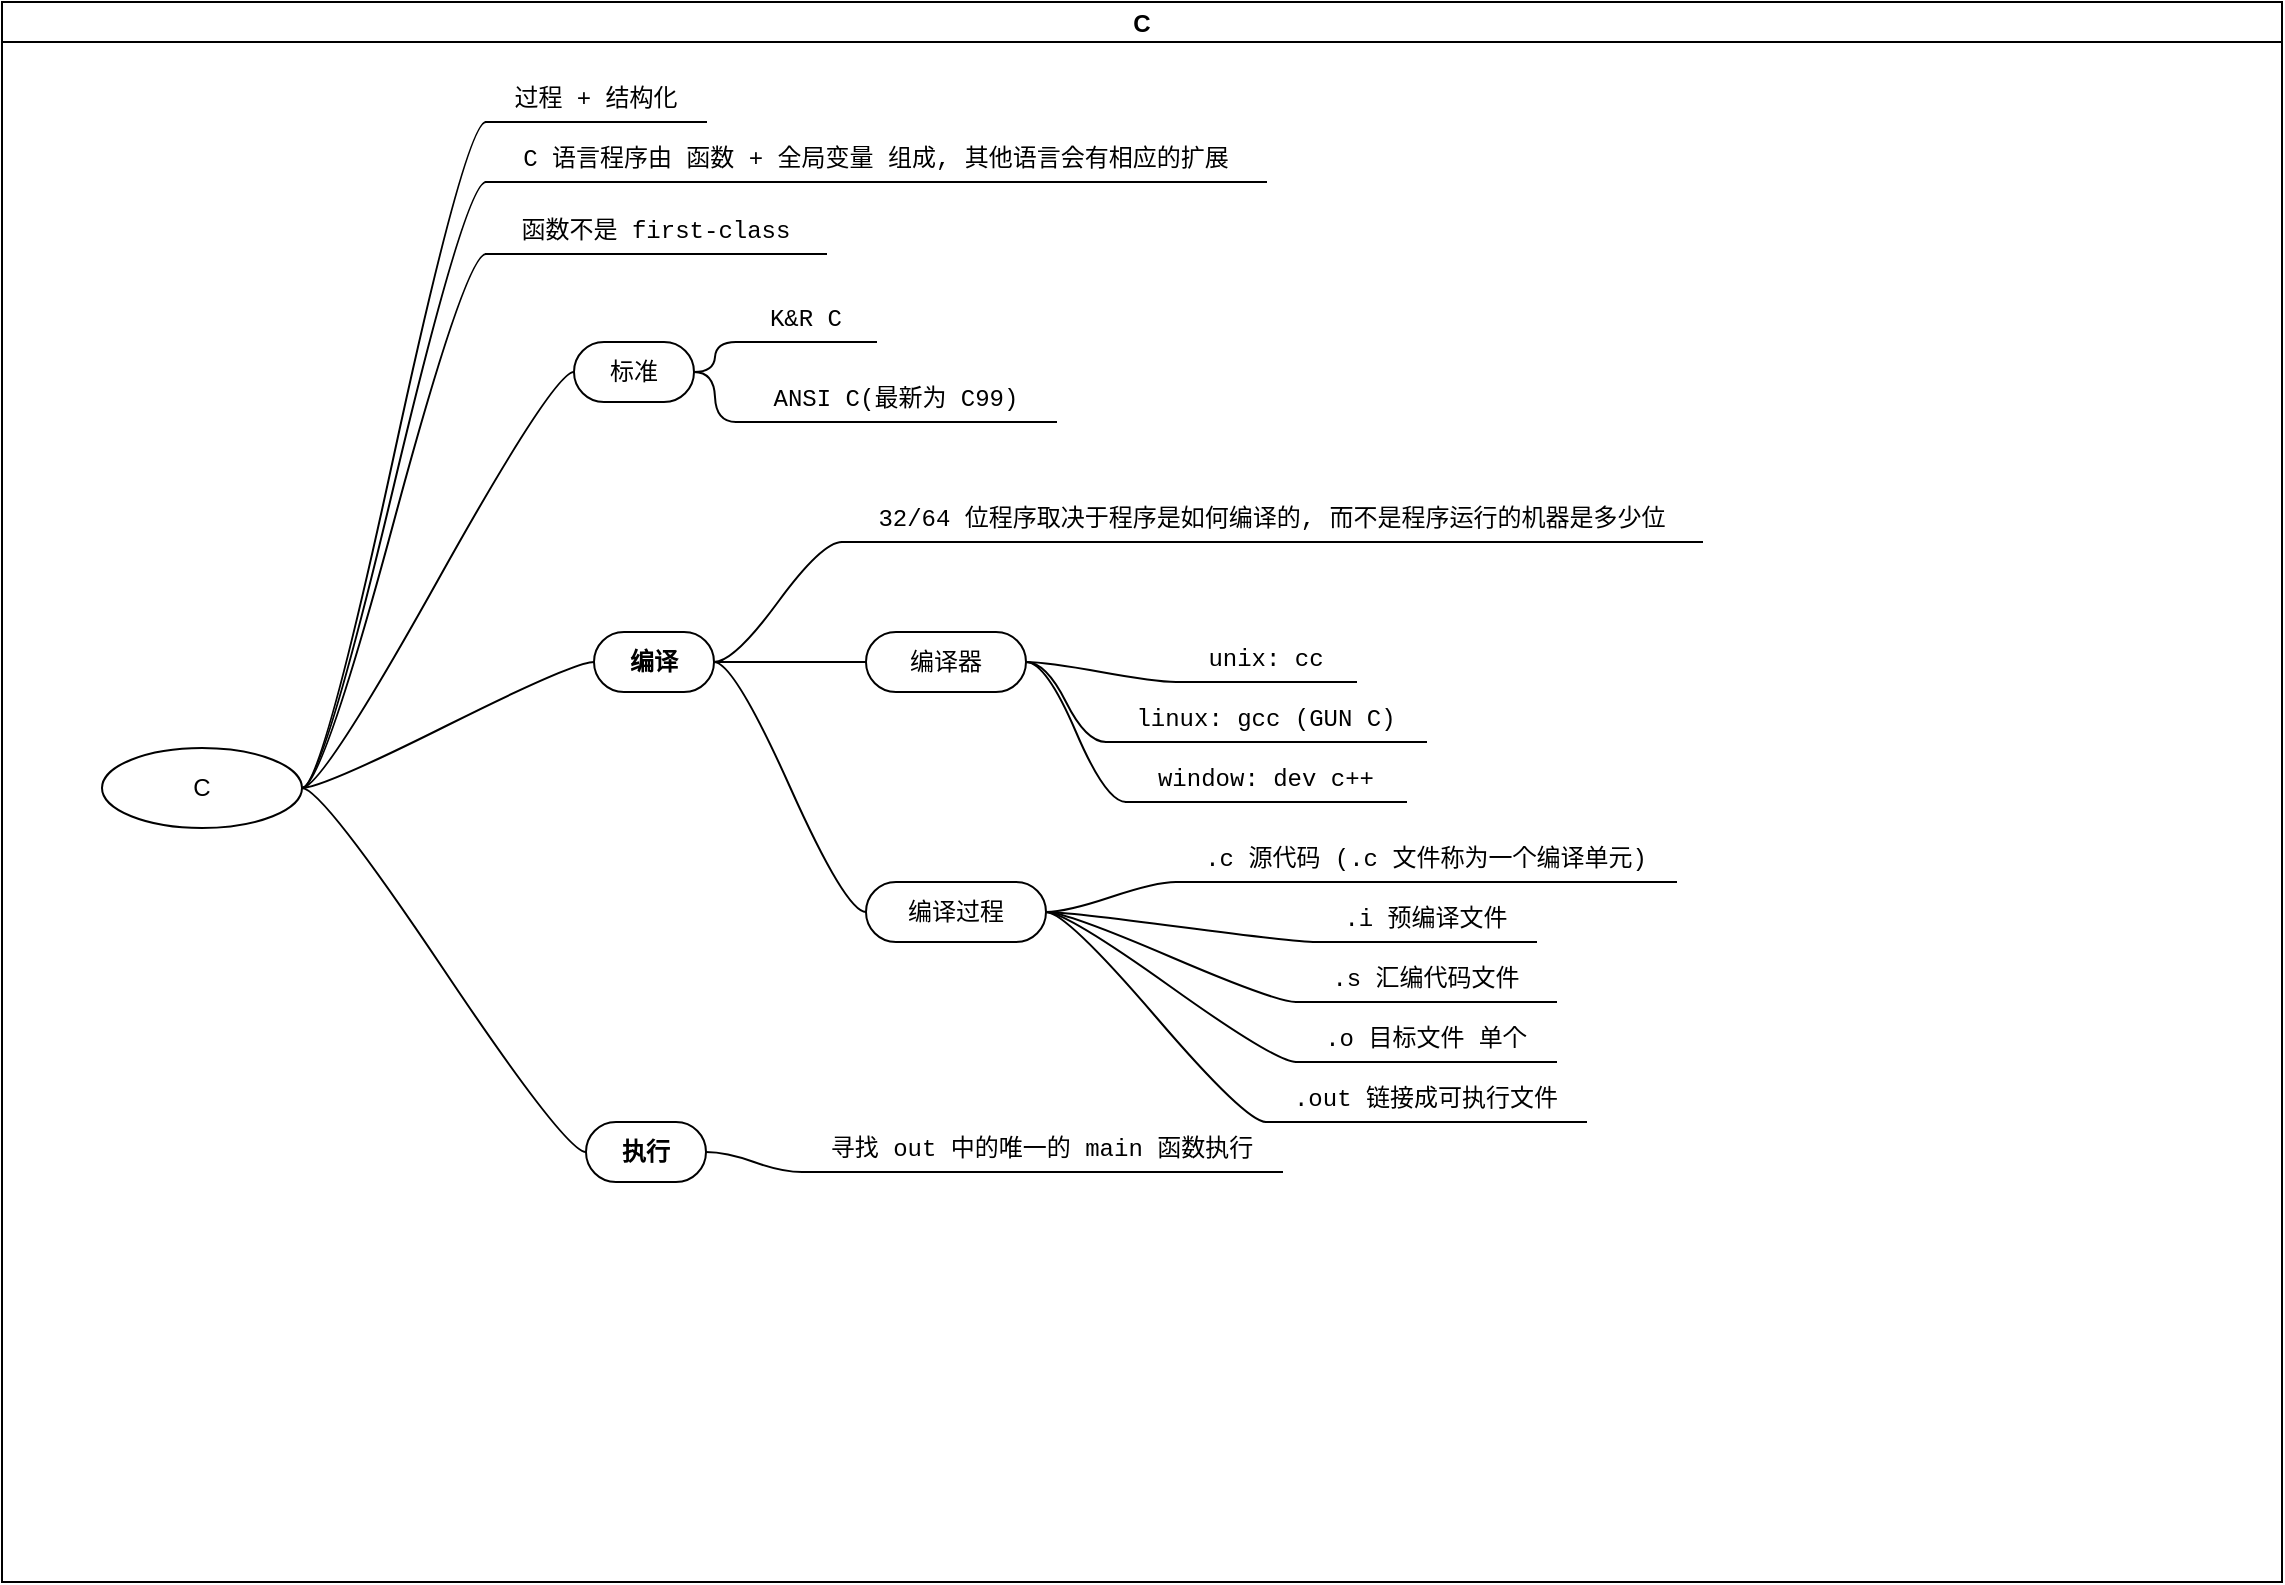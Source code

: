 <mxfile version="16.1.2" type="device" pages="2"><diagram id="rXS1irf4SJwAY1btE9op" name="C"><mxGraphModel dx="1106" dy="800" grid="1" gridSize="10" guides="1" tooltips="1" connect="1" arrows="1" fold="1" page="1" pageScale="1" pageWidth="1169" pageHeight="827" math="0" shadow="0"><root><mxCell id="0"/><mxCell id="1" parent="0"/><mxCell id="CkSzntCDOm6KkD8haUIH-1" value="C" style="swimlane;startSize=20;horizontal=1;containerType=tree;labelBackgroundColor=default;fontColor=default;fontSize=12;" parent="1" vertex="1"><mxGeometry x="20" y="20" width="1140" height="790" as="geometry"/></mxCell><mxCell id="CkSzntCDOm6KkD8haUIH-2" value="" style="edgeStyle=entityRelationEdgeStyle;startArrow=none;endArrow=none;segment=10;curved=1;rounded=0;labelBackgroundColor=default;fontColor=default;fontSize=12;" parent="CkSzntCDOm6KkD8haUIH-1" source="CkSzntCDOm6KkD8haUIH-6" target="CkSzntCDOm6KkD8haUIH-7" edge="1"><mxGeometry relative="1" as="geometry"/></mxCell><mxCell id="CkSzntCDOm6KkD8haUIH-4" value="" style="edgeStyle=entityRelationEdgeStyle;startArrow=none;endArrow=none;segment=10;curved=1;rounded=0;labelBackgroundColor=default;fontColor=default;fontSize=12;" parent="CkSzntCDOm6KkD8haUIH-1" source="CkSzntCDOm6KkD8haUIH-6" target="CkSzntCDOm6KkD8haUIH-9" edge="1"><mxGeometry relative="1" as="geometry"/></mxCell><mxCell id="CkSzntCDOm6KkD8haUIH-6" value="C" style="ellipse;whiteSpace=wrap;html=1;align=center;treeFolding=1;treeMoving=1;newEdgeStyle={&quot;edgeStyle&quot;:&quot;entityRelationEdgeStyle&quot;,&quot;startArrow&quot;:&quot;none&quot;,&quot;endArrow&quot;:&quot;none&quot;,&quot;segment&quot;:10,&quot;curved&quot;:1};labelBackgroundColor=default;fontColor=default;fontSize=12;" parent="CkSzntCDOm6KkD8haUIH-1" vertex="1"><mxGeometry x="50" y="373" width="100" height="40" as="geometry"/></mxCell><mxCell id="CkSzntCDOm6KkD8haUIH-7" value="标准" style="whiteSpace=wrap;html=1;rounded=1;arcSize=50;align=center;verticalAlign=middle;strokeWidth=1;autosize=1;spacing=4;treeFolding=1;treeMoving=1;newEdgeStyle={&quot;edgeStyle&quot;:&quot;entityRelationEdgeStyle&quot;,&quot;startArrow&quot;:&quot;none&quot;,&quot;endArrow&quot;:&quot;none&quot;,&quot;segment&quot;:10,&quot;curved&quot;:1};labelBackgroundColor=default;fontColor=default;fontSize=12;" parent="CkSzntCDOm6KkD8haUIH-1" vertex="1"><mxGeometry x="286" y="170" width="60" height="30" as="geometry"/></mxCell><mxCell id="CkSzntCDOm6KkD8haUIH-9" value="&lt;div style=&quot;font-family: menlo, monaco, &amp;quot;courier new&amp;quot;, monospace; line-height: 18px; font-size: 12px;&quot;&gt;&lt;span style=&quot;font-weight: bold; font-size: 12px;&quot;&gt;编译&lt;/span&gt;&lt;/div&gt;" style="whiteSpace=wrap;html=1;rounded=1;arcSize=50;align=center;verticalAlign=middle;strokeWidth=1;autosize=1;spacing=4;treeFolding=1;treeMoving=1;newEdgeStyle={&quot;edgeStyle&quot;:&quot;entityRelationEdgeStyle&quot;,&quot;startArrow&quot;:&quot;none&quot;,&quot;endArrow&quot;:&quot;none&quot;,&quot;segment&quot;:10,&quot;curved&quot;:1};labelBackgroundColor=default;fontColor=default;fontSize=12;" parent="CkSzntCDOm6KkD8haUIH-1" vertex="1"><mxGeometry x="296" y="315" width="60" height="30" as="geometry"/></mxCell><mxCell id="xHLNq7WV0ZwWboh8ioIc-1" value="&lt;div style=&quot;font-family: menlo, monaco, &amp;quot;courier new&amp;quot;, monospace; line-height: 18px; font-size: 12px;&quot;&gt;过程 + 结构化  &lt;/div&gt;" style="whiteSpace=wrap;html=1;shape=partialRectangle;top=0;left=0;bottom=1;right=0;points=[[0,1],[1,1]];fillColor=none;align=center;verticalAlign=bottom;routingCenterY=0.5;snapToPoint=1;recursiveResize=0;autosize=1;treeFolding=1;treeMoving=1;newEdgeStyle={&quot;edgeStyle&quot;:&quot;entityRelationEdgeStyle&quot;,&quot;startArrow&quot;:&quot;none&quot;,&quot;endArrow&quot;:&quot;none&quot;,&quot;segment&quot;:10,&quot;curved&quot;:1};labelBackgroundColor=default;fontColor=default;fontSize=12;" parent="CkSzntCDOm6KkD8haUIH-1" vertex="1"><mxGeometry x="242" y="40" width="110" height="20" as="geometry"/></mxCell><mxCell id="xHLNq7WV0ZwWboh8ioIc-2" value="" style="edgeStyle=entityRelationEdgeStyle;startArrow=none;endArrow=none;segment=10;curved=1;rounded=0;labelBackgroundColor=default;fontColor=default;fontSize=12;" parent="CkSzntCDOm6KkD8haUIH-1" source="CkSzntCDOm6KkD8haUIH-6" target="xHLNq7WV0ZwWboh8ioIc-1" edge="1"><mxGeometry relative="1" as="geometry"><mxPoint x="210" y="410" as="sourcePoint"/></mxGeometry></mxCell><mxCell id="xHLNq7WV0ZwWboh8ioIc-3" value="" style="edgeStyle=entityRelationEdgeStyle;startArrow=none;endArrow=none;segment=10;curved=1;rounded=0;labelBackgroundColor=default;fontColor=default;fontSize=12;" parent="CkSzntCDOm6KkD8haUIH-1" source="CkSzntCDOm6KkD8haUIH-6" target="xHLNq7WV0ZwWboh8ioIc-4" edge="1"><mxGeometry relative="1" as="geometry"><mxPoint x="190" y="400" as="sourcePoint"/></mxGeometry></mxCell><mxCell id="xHLNq7WV0ZwWboh8ioIc-4" value="&lt;div style=&quot;font-family: menlo, monaco, &amp;quot;courier new&amp;quot;, monospace; line-height: 18px; font-size: 12px;&quot;&gt;C 语言程序由 函数 + 全局变量 组成, 其他语言会有相应的扩展   &lt;/div&gt;" style="whiteSpace=wrap;html=1;shape=partialRectangle;top=0;left=0;bottom=1;right=0;points=[[0,1],[1,1]];fillColor=none;align=center;verticalAlign=bottom;routingCenterY=0.5;snapToPoint=1;recursiveResize=0;autosize=1;treeFolding=1;treeMoving=1;newEdgeStyle={&quot;edgeStyle&quot;:&quot;entityRelationEdgeStyle&quot;,&quot;startArrow&quot;:&quot;none&quot;,&quot;endArrow&quot;:&quot;none&quot;,&quot;segment&quot;:10,&quot;curved&quot;:1};labelBackgroundColor=default;fontColor=default;fontSize=12;" parent="CkSzntCDOm6KkD8haUIH-1" vertex="1"><mxGeometry x="242" y="70" width="390" height="20" as="geometry"/></mxCell><mxCell id="xHLNq7WV0ZwWboh8ioIc-5" value="" style="edgeStyle=entityRelationEdgeStyle;startArrow=none;endArrow=none;segment=10;curved=1;rounded=0;labelBackgroundColor=default;fontColor=default;fontSize=12;" parent="CkSzntCDOm6KkD8haUIH-1" source="CkSzntCDOm6KkD8haUIH-6" target="xHLNq7WV0ZwWboh8ioIc-6" edge="1"><mxGeometry relative="1" as="geometry"><mxPoint x="190" y="400" as="sourcePoint"/></mxGeometry></mxCell><mxCell id="xHLNq7WV0ZwWboh8ioIc-6" value="&lt;div style=&quot;font-family: menlo, monaco, &amp;quot;courier new&amp;quot;, monospace; line-height: 18px; font-size: 12px;&quot;&gt;函数不是 first-class&lt;/div&gt;" style="whiteSpace=wrap;html=1;shape=partialRectangle;top=0;left=0;bottom=1;right=0;points=[[0,1],[1,1]];fillColor=none;align=center;verticalAlign=bottom;routingCenterY=0.5;snapToPoint=1;recursiveResize=0;autosize=1;treeFolding=1;treeMoving=1;newEdgeStyle={&quot;edgeStyle&quot;:&quot;entityRelationEdgeStyle&quot;,&quot;startArrow&quot;:&quot;none&quot;,&quot;endArrow&quot;:&quot;none&quot;,&quot;segment&quot;:10,&quot;curved&quot;:1};labelBackgroundColor=default;fontColor=default;fontSize=12;" parent="CkSzntCDOm6KkD8haUIH-1" vertex="1"><mxGeometry x="242" y="106" width="170" height="20" as="geometry"/></mxCell><mxCell id="xHLNq7WV0ZwWboh8ioIc-9" value="&lt;div style=&quot;font-family: menlo, monaco, &amp;quot;courier new&amp;quot;, monospace; line-height: 18px; font-size: 12px;&quot;&gt;K&amp;amp;R C&lt;/div&gt;" style="whiteSpace=wrap;html=1;shape=partialRectangle;top=0;left=0;bottom=1;right=0;points=[[0,1],[1,1]];fillColor=none;align=center;verticalAlign=bottom;routingCenterY=0.5;snapToPoint=1;recursiveResize=0;autosize=1;treeFolding=1;treeMoving=1;newEdgeStyle={&quot;edgeStyle&quot;:&quot;entityRelationEdgeStyle&quot;,&quot;startArrow&quot;:&quot;none&quot;,&quot;endArrow&quot;:&quot;none&quot;,&quot;segment&quot;:10,&quot;curved&quot;:1};labelBackgroundColor=default;fontColor=default;fontSize=12;" parent="CkSzntCDOm6KkD8haUIH-1" vertex="1"><mxGeometry x="367" y="150" width="70" height="20" as="geometry"/></mxCell><mxCell id="xHLNq7WV0ZwWboh8ioIc-10" value="" style="edgeStyle=entityRelationEdgeStyle;startArrow=none;endArrow=none;segment=10;curved=1;rounded=0;labelBackgroundColor=default;fontColor=default;fontSize=12;" parent="CkSzntCDOm6KkD8haUIH-1" source="CkSzntCDOm6KkD8haUIH-7" target="xHLNq7WV0ZwWboh8ioIc-9" edge="1"><mxGeometry relative="1" as="geometry"><mxPoint x="367" y="230" as="sourcePoint"/></mxGeometry></mxCell><mxCell id="xHLNq7WV0ZwWboh8ioIc-11" value="" style="edgeStyle=entityRelationEdgeStyle;startArrow=none;endArrow=none;segment=10;curved=1;rounded=0;labelBackgroundColor=default;fontColor=default;fontSize=12;" parent="CkSzntCDOm6KkD8haUIH-1" source="CkSzntCDOm6KkD8haUIH-7" target="xHLNq7WV0ZwWboh8ioIc-12" edge="1"><mxGeometry relative="1" as="geometry"><mxPoint x="347" y="220" as="sourcePoint"/></mxGeometry></mxCell><mxCell id="xHLNq7WV0ZwWboh8ioIc-12" value="&lt;div style=&quot;font-family: menlo, monaco, &amp;quot;courier new&amp;quot;, monospace; line-height: 18px; font-size: 12px;&quot;&gt;ANSI C(最新为 C99)&lt;/div&gt;" style="whiteSpace=wrap;html=1;shape=partialRectangle;top=0;left=0;bottom=1;right=0;points=[[0,1],[1,1]];fillColor=none;align=center;verticalAlign=bottom;routingCenterY=0.5;snapToPoint=1;recursiveResize=0;autosize=1;treeFolding=1;treeMoving=1;newEdgeStyle={&quot;edgeStyle&quot;:&quot;entityRelationEdgeStyle&quot;,&quot;startArrow&quot;:&quot;none&quot;,&quot;endArrow&quot;:&quot;none&quot;,&quot;segment&quot;:10,&quot;curved&quot;:1};labelBackgroundColor=default;fontColor=default;fontSize=12;" parent="CkSzntCDOm6KkD8haUIH-1" vertex="1"><mxGeometry x="367" y="190" width="160" height="20" as="geometry"/></mxCell><mxCell id="xHLNq7WV0ZwWboh8ioIc-13" value="&lt;div style=&quot;font-family: menlo, monaco, &amp;quot;courier new&amp;quot;, monospace; line-height: 18px; font-size: 12px;&quot;&gt;32/64 位程序取决于程序是如何编译的, 而不是程序运行的机器是多少位  &lt;/div&gt;" style="whiteSpace=wrap;html=1;shape=partialRectangle;top=0;left=0;bottom=1;right=0;points=[[0,1],[1,1]];fillColor=none;align=center;verticalAlign=bottom;routingCenterY=0.5;snapToPoint=1;recursiveResize=0;autosize=1;treeFolding=1;treeMoving=1;newEdgeStyle={&quot;edgeStyle&quot;:&quot;entityRelationEdgeStyle&quot;,&quot;startArrow&quot;:&quot;none&quot;,&quot;endArrow&quot;:&quot;none&quot;,&quot;segment&quot;:10,&quot;curved&quot;:1};labelBackgroundColor=default;fontColor=default;fontSize=12;" parent="CkSzntCDOm6KkD8haUIH-1" vertex="1"><mxGeometry x="420" y="250" width="430" height="20" as="geometry"/></mxCell><mxCell id="xHLNq7WV0ZwWboh8ioIc-14" value="" style="edgeStyle=entityRelationEdgeStyle;startArrow=none;endArrow=none;segment=10;curved=1;rounded=0;labelBackgroundColor=default;fontColor=default;fontSize=12;" parent="CkSzntCDOm6KkD8haUIH-1" source="CkSzntCDOm6KkD8haUIH-9" target="xHLNq7WV0ZwWboh8ioIc-13" edge="1"><mxGeometry relative="1" as="geometry"><mxPoint x="396" y="360" as="sourcePoint"/></mxGeometry></mxCell><mxCell id="xHLNq7WV0ZwWboh8ioIc-15" value="&lt;div style=&quot;font-family: menlo, monaco, &amp;quot;courier new&amp;quot;, monospace; line-height: 18px; font-size: 12px;&quot;&gt;编译器&lt;/div&gt;" style="whiteSpace=wrap;html=1;rounded=1;arcSize=50;align=center;verticalAlign=middle;strokeWidth=1;autosize=1;spacing=4;treeFolding=1;treeMoving=1;newEdgeStyle={&quot;edgeStyle&quot;:&quot;entityRelationEdgeStyle&quot;,&quot;startArrow&quot;:&quot;none&quot;,&quot;endArrow&quot;:&quot;none&quot;,&quot;segment&quot;:10,&quot;curved&quot;:1};labelBackgroundColor=default;fontColor=default;fontSize=12;" parent="CkSzntCDOm6KkD8haUIH-1" vertex="1"><mxGeometry x="432" y="315" width="80" height="30" as="geometry"/></mxCell><mxCell id="xHLNq7WV0ZwWboh8ioIc-16" value="" style="edgeStyle=entityRelationEdgeStyle;startArrow=none;endArrow=none;segment=10;curved=1;rounded=0;labelBackgroundColor=default;fontColor=default;fontSize=12;" parent="CkSzntCDOm6KkD8haUIH-1" source="CkSzntCDOm6KkD8haUIH-9" target="xHLNq7WV0ZwWboh8ioIc-15" edge="1"><mxGeometry relative="1" as="geometry"><mxPoint x="396" y="357" as="sourcePoint"/></mxGeometry></mxCell><mxCell id="xHLNq7WV0ZwWboh8ioIc-17" value="&lt;div style=&quot;font-family: menlo, monaco, &amp;quot;courier new&amp;quot;, monospace; line-height: 18px; font-size: 12px;&quot;&gt;unix: cc&lt;/div&gt;" style="whiteSpace=wrap;html=1;shape=partialRectangle;top=0;left=0;bottom=1;right=0;points=[[0,1],[1,1]];fillColor=none;align=center;verticalAlign=bottom;routingCenterY=0.5;snapToPoint=1;recursiveResize=0;autosize=1;treeFolding=1;treeMoving=1;newEdgeStyle={&quot;edgeStyle&quot;:&quot;entityRelationEdgeStyle&quot;,&quot;startArrow&quot;:&quot;none&quot;,&quot;endArrow&quot;:&quot;none&quot;,&quot;segment&quot;:10,&quot;curved&quot;:1};labelBackgroundColor=default;fontColor=default;fontSize=12;" parent="CkSzntCDOm6KkD8haUIH-1" vertex="1"><mxGeometry x="587" y="320" width="90" height="20" as="geometry"/></mxCell><mxCell id="xHLNq7WV0ZwWboh8ioIc-18" value="" style="edgeStyle=entityRelationEdgeStyle;startArrow=none;endArrow=none;segment=10;curved=1;rounded=0;labelBackgroundColor=default;fontColor=default;fontSize=12;" parent="CkSzntCDOm6KkD8haUIH-1" source="xHLNq7WV0ZwWboh8ioIc-15" target="xHLNq7WV0ZwWboh8ioIc-17" edge="1"><mxGeometry relative="1" as="geometry"><mxPoint x="552" y="360" as="sourcePoint"/></mxGeometry></mxCell><mxCell id="xHLNq7WV0ZwWboh8ioIc-19" value="" style="edgeStyle=entityRelationEdgeStyle;startArrow=none;endArrow=none;segment=10;curved=1;rounded=0;labelBackgroundColor=default;fontColor=default;fontSize=12;" parent="CkSzntCDOm6KkD8haUIH-1" source="xHLNq7WV0ZwWboh8ioIc-15" target="xHLNq7WV0ZwWboh8ioIc-20" edge="1"><mxGeometry relative="1" as="geometry"><mxPoint x="532" y="350" as="sourcePoint"/></mxGeometry></mxCell><mxCell id="xHLNq7WV0ZwWboh8ioIc-20" value="&lt;div style=&quot;font-family: menlo, monaco, &amp;quot;courier new&amp;quot;, monospace; line-height: 18px; font-size: 12px;&quot;&gt;&lt;div style=&quot;font-family: menlo, monaco, &amp;quot;courier new&amp;quot;, monospace; line-height: 18px; font-size: 12px;&quot;&gt;linux: gcc (GUN C)&lt;/div&gt;&lt;/div&gt;" style="whiteSpace=wrap;html=1;shape=partialRectangle;top=0;left=0;bottom=1;right=0;points=[[0,1],[1,1]];fillColor=none;align=center;verticalAlign=bottom;routingCenterY=0.5;snapToPoint=1;recursiveResize=0;autosize=1;treeFolding=1;treeMoving=1;newEdgeStyle={&quot;edgeStyle&quot;:&quot;entityRelationEdgeStyle&quot;,&quot;startArrow&quot;:&quot;none&quot;,&quot;endArrow&quot;:&quot;none&quot;,&quot;segment&quot;:10,&quot;curved&quot;:1};labelBackgroundColor=default;fontColor=default;fontSize=12;" parent="CkSzntCDOm6KkD8haUIH-1" vertex="1"><mxGeometry x="552" y="350" width="160" height="20" as="geometry"/></mxCell><mxCell id="xHLNq7WV0ZwWboh8ioIc-21" value="" style="edgeStyle=entityRelationEdgeStyle;startArrow=none;endArrow=none;segment=10;curved=1;rounded=0;labelBackgroundColor=default;fontColor=default;fontSize=12;" parent="CkSzntCDOm6KkD8haUIH-1" source="xHLNq7WV0ZwWboh8ioIc-15" target="xHLNq7WV0ZwWboh8ioIc-22" edge="1"><mxGeometry relative="1" as="geometry"><mxPoint x="532" y="350" as="sourcePoint"/></mxGeometry></mxCell><mxCell id="xHLNq7WV0ZwWboh8ioIc-22" value="&lt;div style=&quot;font-family: menlo, monaco, &amp;quot;courier new&amp;quot;, monospace; line-height: 18px; font-size: 12px;&quot;&gt;&lt;div style=&quot;font-family: menlo, monaco, &amp;quot;courier new&amp;quot;, monospace; line-height: 18px; font-size: 12px;&quot;&gt;&lt;div style=&quot;font-family: menlo, monaco, &amp;quot;courier new&amp;quot;, monospace; line-height: 18px; font-size: 12px;&quot;&gt;window: dev c++&lt;/div&gt;&lt;/div&gt;&lt;/div&gt;" style="whiteSpace=wrap;html=1;shape=partialRectangle;top=0;left=0;bottom=1;right=0;points=[[0,1],[1,1]];fillColor=none;align=center;verticalAlign=bottom;routingCenterY=0.5;snapToPoint=1;recursiveResize=0;autosize=1;treeFolding=1;treeMoving=1;newEdgeStyle={&quot;edgeStyle&quot;:&quot;entityRelationEdgeStyle&quot;,&quot;startArrow&quot;:&quot;none&quot;,&quot;endArrow&quot;:&quot;none&quot;,&quot;segment&quot;:10,&quot;curved&quot;:1};labelBackgroundColor=default;fontColor=default;fontSize=12;" parent="CkSzntCDOm6KkD8haUIH-1" vertex="1"><mxGeometry x="562" y="380" width="140" height="20" as="geometry"/></mxCell><mxCell id="xHLNq7WV0ZwWboh8ioIc-25" value="" style="edgeStyle=entityRelationEdgeStyle;startArrow=none;endArrow=none;segment=10;curved=1;rounded=0;labelBackgroundColor=default;fontColor=default;fontSize=12;" parent="CkSzntCDOm6KkD8haUIH-1" source="CkSzntCDOm6KkD8haUIH-9" target="xHLNq7WV0ZwWboh8ioIc-26" edge="1"><mxGeometry relative="1" as="geometry"><mxPoint x="376" y="350" as="sourcePoint"/></mxGeometry></mxCell><mxCell id="xHLNq7WV0ZwWboh8ioIc-26" value="&lt;div style=&quot;font-family: menlo, monaco, &amp;quot;courier new&amp;quot;, monospace; line-height: 18px; font-size: 12px;&quot;&gt;&lt;div style=&quot;font-family: menlo, monaco, &amp;quot;courier new&amp;quot;, monospace; line-height: 18px; font-size: 12px;&quot;&gt;编译过程&lt;/div&gt;&lt;/div&gt;" style="whiteSpace=wrap;html=1;rounded=1;arcSize=50;align=center;verticalAlign=middle;strokeWidth=1;autosize=1;spacing=4;treeFolding=1;treeMoving=1;newEdgeStyle={&quot;edgeStyle&quot;:&quot;entityRelationEdgeStyle&quot;,&quot;startArrow&quot;:&quot;none&quot;,&quot;endArrow&quot;:&quot;none&quot;,&quot;segment&quot;:10,&quot;curved&quot;:1};labelBackgroundColor=default;fontColor=default;fontSize=12;" parent="CkSzntCDOm6KkD8haUIH-1" vertex="1"><mxGeometry x="432" y="440" width="90" height="30" as="geometry"/></mxCell><mxCell id="xHLNq7WV0ZwWboh8ioIc-27" value="&lt;div style=&quot;font-family: menlo, monaco, &amp;quot;courier new&amp;quot;, monospace; line-height: 18px; font-size: 12px;&quot;&gt;.c 源代码 (.c 文件称为一个编译单元)&lt;/div&gt;" style="whiteSpace=wrap;html=1;shape=partialRectangle;top=0;left=0;bottom=1;right=0;points=[[0,1],[1,1]];fillColor=none;align=center;verticalAlign=bottom;routingCenterY=0.5;snapToPoint=1;recursiveResize=0;autosize=1;treeFolding=1;treeMoving=1;newEdgeStyle={&quot;edgeStyle&quot;:&quot;entityRelationEdgeStyle&quot;,&quot;startArrow&quot;:&quot;none&quot;,&quot;endArrow&quot;:&quot;none&quot;,&quot;segment&quot;:10,&quot;curved&quot;:1};labelBackgroundColor=default;fontColor=default;fontSize=12;" parent="CkSzntCDOm6KkD8haUIH-1" vertex="1"><mxGeometry x="587" y="420" width="250" height="20" as="geometry"/></mxCell><mxCell id="xHLNq7WV0ZwWboh8ioIc-28" value="" style="edgeStyle=entityRelationEdgeStyle;startArrow=none;endArrow=none;segment=10;curved=1;rounded=0;labelBackgroundColor=default;fontColor=default;fontSize=12;" parent="CkSzntCDOm6KkD8haUIH-1" source="xHLNq7WV0ZwWboh8ioIc-26" target="xHLNq7WV0ZwWboh8ioIc-27" edge="1"><mxGeometry relative="1" as="geometry"><mxPoint x="562" y="485" as="sourcePoint"/></mxGeometry></mxCell><mxCell id="xHLNq7WV0ZwWboh8ioIc-29" value="" style="edgeStyle=entityRelationEdgeStyle;startArrow=none;endArrow=none;segment=10;curved=1;rounded=0;labelBackgroundColor=default;fontColor=default;fontSize=12;" parent="CkSzntCDOm6KkD8haUIH-1" source="xHLNq7WV0ZwWboh8ioIc-26" target="xHLNq7WV0ZwWboh8ioIc-30" edge="1"><mxGeometry relative="1" as="geometry"><mxPoint x="542" y="475" as="sourcePoint"/></mxGeometry></mxCell><mxCell id="xHLNq7WV0ZwWboh8ioIc-30" value="&lt;div style=&quot;font-family: menlo, monaco, &amp;quot;courier new&amp;quot;, monospace; line-height: 18px; font-size: 12px;&quot;&gt;&lt;div style=&quot;font-family: menlo, monaco, &amp;quot;courier new&amp;quot;, monospace; line-height: 18px; font-size: 12px;&quot;&gt;.i 预编译文件&lt;/div&gt;&lt;/div&gt;" style="whiteSpace=wrap;html=1;shape=partialRectangle;top=0;left=0;bottom=1;right=0;points=[[0,1],[1,1]];fillColor=none;align=center;verticalAlign=bottom;routingCenterY=0.5;snapToPoint=1;recursiveResize=0;autosize=1;treeFolding=1;treeMoving=1;newEdgeStyle={&quot;edgeStyle&quot;:&quot;entityRelationEdgeStyle&quot;,&quot;startArrow&quot;:&quot;none&quot;,&quot;endArrow&quot;:&quot;none&quot;,&quot;segment&quot;:10,&quot;curved&quot;:1};labelBackgroundColor=default;fontColor=default;fontSize=12;" parent="CkSzntCDOm6KkD8haUIH-1" vertex="1"><mxGeometry x="657" y="450" width="110" height="20" as="geometry"/></mxCell><mxCell id="xHLNq7WV0ZwWboh8ioIc-31" value="" style="edgeStyle=entityRelationEdgeStyle;startArrow=none;endArrow=none;segment=10;curved=1;rounded=0;labelBackgroundColor=default;fontColor=default;fontSize=12;" parent="CkSzntCDOm6KkD8haUIH-1" source="xHLNq7WV0ZwWboh8ioIc-26" target="xHLNq7WV0ZwWboh8ioIc-32" edge="1"><mxGeometry relative="1" as="geometry"><mxPoint x="542" y="475" as="sourcePoint"/></mxGeometry></mxCell><mxCell id="xHLNq7WV0ZwWboh8ioIc-32" value="&lt;div style=&quot;font-family: menlo, monaco, &amp;quot;courier new&amp;quot;, monospace; line-height: 18px; font-size: 12px;&quot;&gt;&lt;div style=&quot;font-family: menlo, monaco, &amp;quot;courier new&amp;quot;, monospace; line-height: 18px; font-size: 12px;&quot;&gt;&lt;div style=&quot;font-family: menlo, monaco, &amp;quot;courier new&amp;quot;, monospace; line-height: 18px; font-size: 12px;&quot;&gt;.s 汇编代码文件&lt;/div&gt;&lt;/div&gt;&lt;/div&gt;" style="whiteSpace=wrap;html=1;shape=partialRectangle;top=0;left=0;bottom=1;right=0;points=[[0,1],[1,1]];fillColor=none;align=center;verticalAlign=bottom;routingCenterY=0.5;snapToPoint=1;recursiveResize=0;autosize=1;treeFolding=1;treeMoving=1;newEdgeStyle={&quot;edgeStyle&quot;:&quot;entityRelationEdgeStyle&quot;,&quot;startArrow&quot;:&quot;none&quot;,&quot;endArrow&quot;:&quot;none&quot;,&quot;segment&quot;:10,&quot;curved&quot;:1};labelBackgroundColor=default;fontColor=default;fontSize=12;" parent="CkSzntCDOm6KkD8haUIH-1" vertex="1"><mxGeometry x="647" y="480" width="130" height="20" as="geometry"/></mxCell><mxCell id="xHLNq7WV0ZwWboh8ioIc-33" value="" style="edgeStyle=entityRelationEdgeStyle;startArrow=none;endArrow=none;segment=10;curved=1;rounded=0;labelBackgroundColor=default;fontColor=default;fontSize=12;" parent="CkSzntCDOm6KkD8haUIH-1" source="xHLNq7WV0ZwWboh8ioIc-26" target="xHLNq7WV0ZwWboh8ioIc-34" edge="1"><mxGeometry relative="1" as="geometry"><mxPoint x="542" y="475" as="sourcePoint"/></mxGeometry></mxCell><mxCell id="xHLNq7WV0ZwWboh8ioIc-34" value="&lt;div style=&quot;font-family: menlo, monaco, &amp;quot;courier new&amp;quot;, monospace; line-height: 18px; font-size: 12px;&quot;&gt;&lt;div style=&quot;font-family: menlo, monaco, &amp;quot;courier new&amp;quot;, monospace; line-height: 18px; font-size: 12px;&quot;&gt;&lt;div style=&quot;font-family: menlo, monaco, &amp;quot;courier new&amp;quot;, monospace; line-height: 18px; font-size: 12px;&quot;&gt;&lt;div style=&quot;font-family: menlo, monaco, &amp;quot;courier new&amp;quot;, monospace; line-height: 18px; font-size: 12px;&quot;&gt;.o 目标文件 单个&lt;/div&gt;&lt;/div&gt;&lt;/div&gt;&lt;/div&gt;" style="whiteSpace=wrap;html=1;shape=partialRectangle;top=0;left=0;bottom=1;right=0;points=[[0,1],[1,1]];fillColor=none;align=center;verticalAlign=bottom;routingCenterY=0.5;snapToPoint=1;recursiveResize=0;autosize=1;treeFolding=1;treeMoving=1;newEdgeStyle={&quot;edgeStyle&quot;:&quot;entityRelationEdgeStyle&quot;,&quot;startArrow&quot;:&quot;none&quot;,&quot;endArrow&quot;:&quot;none&quot;,&quot;segment&quot;:10,&quot;curved&quot;:1};labelBackgroundColor=default;fontColor=default;fontSize=12;" parent="CkSzntCDOm6KkD8haUIH-1" vertex="1"><mxGeometry x="647" y="510" width="130" height="20" as="geometry"/></mxCell><mxCell id="xHLNq7WV0ZwWboh8ioIc-35" value="" style="edgeStyle=entityRelationEdgeStyle;startArrow=none;endArrow=none;segment=10;curved=1;rounded=0;labelBackgroundColor=default;fontColor=default;fontSize=12;" parent="CkSzntCDOm6KkD8haUIH-1" source="xHLNq7WV0ZwWboh8ioIc-26" target="xHLNq7WV0ZwWboh8ioIc-36" edge="1"><mxGeometry relative="1" as="geometry"><mxPoint x="542" y="475" as="sourcePoint"/></mxGeometry></mxCell><mxCell id="xHLNq7WV0ZwWboh8ioIc-36" value="&lt;div style=&quot;font-family: menlo, monaco, &amp;quot;courier new&amp;quot;, monospace; line-height: 18px; font-size: 12px;&quot;&gt;&lt;div style=&quot;font-family: menlo, monaco, &amp;quot;courier new&amp;quot;, monospace; line-height: 18px; font-size: 12px;&quot;&gt;&lt;div style=&quot;font-family: menlo, monaco, &amp;quot;courier new&amp;quot;, monospace; line-height: 18px; font-size: 12px;&quot;&gt;&lt;div style=&quot;font-family: menlo, monaco, &amp;quot;courier new&amp;quot;, monospace; line-height: 18px; font-size: 12px;&quot;&gt;&lt;div style=&quot;font-family: menlo, monaco, &amp;quot;courier new&amp;quot;, monospace; line-height: 18px; font-size: 12px;&quot;&gt;.out 链接成可执行文件&lt;/div&gt;&lt;/div&gt;&lt;/div&gt;&lt;/div&gt;&lt;/div&gt;" style="whiteSpace=wrap;html=1;shape=partialRectangle;top=0;left=0;bottom=1;right=0;points=[[0,1],[1,1]];fillColor=none;align=center;verticalAlign=bottom;routingCenterY=0.5;snapToPoint=1;recursiveResize=0;autosize=1;treeFolding=1;treeMoving=1;newEdgeStyle={&quot;edgeStyle&quot;:&quot;entityRelationEdgeStyle&quot;,&quot;startArrow&quot;:&quot;none&quot;,&quot;endArrow&quot;:&quot;none&quot;,&quot;segment&quot;:10,&quot;curved&quot;:1};labelBackgroundColor=default;fontColor=default;fontSize=12;" parent="CkSzntCDOm6KkD8haUIH-1" vertex="1"><mxGeometry x="632" y="540" width="160" height="20" as="geometry"/></mxCell><mxCell id="xHLNq7WV0ZwWboh8ioIc-37" value="" style="edgeStyle=entityRelationEdgeStyle;startArrow=none;endArrow=none;segment=10;curved=1;rounded=0;labelBackgroundColor=default;fontColor=default;fontSize=12;" parent="CkSzntCDOm6KkD8haUIH-1" source="CkSzntCDOm6KkD8haUIH-6" target="xHLNq7WV0ZwWboh8ioIc-38" edge="1"><mxGeometry relative="1" as="geometry"><mxPoint x="170" y="413" as="sourcePoint"/></mxGeometry></mxCell><mxCell id="xHLNq7WV0ZwWboh8ioIc-38" value="&lt;div style=&quot;font-family: menlo, monaco, &amp;quot;courier new&amp;quot;, monospace; line-height: 18px; font-size: 12px;&quot;&gt;&lt;span style=&quot;font-weight: bold; font-family: menlo, monaco, &amp;quot;courier new&amp;quot;, monospace; font-size: 12px;&quot;&gt;执行&lt;/span&gt;&lt;/div&gt;" style="whiteSpace=wrap;html=1;rounded=1;arcSize=50;align=center;verticalAlign=middle;strokeWidth=1;autosize=1;spacing=4;treeFolding=1;treeMoving=1;newEdgeStyle={&quot;edgeStyle&quot;:&quot;entityRelationEdgeStyle&quot;,&quot;startArrow&quot;:&quot;none&quot;,&quot;endArrow&quot;:&quot;none&quot;,&quot;segment&quot;:10,&quot;curved&quot;:1};labelBackgroundColor=default;fontColor=default;fontSize=12;" parent="CkSzntCDOm6KkD8haUIH-1" vertex="1"><mxGeometry x="292" y="560" width="60" height="30" as="geometry"/></mxCell><mxCell id="xHLNq7WV0ZwWboh8ioIc-39" value="&lt;div style=&quot;font-family: menlo, monaco, &amp;quot;courier new&amp;quot;, monospace; line-height: 18px; font-size: 12px;&quot;&gt;寻找 out 中的唯一的 main 函数执行&lt;/div&gt;" style="whiteSpace=wrap;html=1;shape=partialRectangle;top=0;left=0;bottom=1;right=0;points=[[0,1],[1,1]];fillColor=none;align=center;verticalAlign=bottom;routingCenterY=0.5;snapToPoint=1;recursiveResize=0;autosize=1;treeFolding=1;treeMoving=1;newEdgeStyle={&quot;edgeStyle&quot;:&quot;entityRelationEdgeStyle&quot;,&quot;startArrow&quot;:&quot;none&quot;,&quot;endArrow&quot;:&quot;none&quot;,&quot;segment&quot;:10,&quot;curved&quot;:1};labelBackgroundColor=default;fontColor=default;fontSize=12;" parent="CkSzntCDOm6KkD8haUIH-1" vertex="1"><mxGeometry x="400" y="565" width="240" height="20" as="geometry"/></mxCell><mxCell id="xHLNq7WV0ZwWboh8ioIc-40" value="" style="edgeStyle=entityRelationEdgeStyle;startArrow=none;endArrow=none;segment=10;curved=1;rounded=0;labelBackgroundColor=default;fontColor=default;fontSize=12;" parent="CkSzntCDOm6KkD8haUIH-1" source="xHLNq7WV0ZwWboh8ioIc-38" target="xHLNq7WV0ZwWboh8ioIc-39" edge="1"><mxGeometry relative="1" as="geometry"><mxPoint x="392" y="605" as="sourcePoint"/></mxGeometry></mxCell></root></mxGraphModel></diagram><diagram name="Project/Function" id="J_Q7qW4aKgQicqJpWQFT"><mxGraphModel dx="1383" dy="1000" grid="1" gridSize="10" guides="1" tooltips="1" connect="1" arrows="1" fold="1" page="1" pageScale="1" pageWidth="1169" pageHeight="827" math="0" shadow="0"><root><mxCell id="Yxr5T1lNuwD8wb1j8dgQ-0"/><mxCell id="Yxr5T1lNuwD8wb1j8dgQ-1" parent="Yxr5T1lNuwD8wb1j8dgQ-0"/><mxCell id="Yxr5T1lNuwD8wb1j8dgQ-2" value="C" style="swimlane;startSize=20;horizontal=1;containerType=tree;labelBackgroundColor=default;fontColor=default;fontSize=12;fontStyle=0" parent="Yxr5T1lNuwD8wb1j8dgQ-1" vertex="1"><mxGeometry x="30" y="19" width="1120" height="1621" as="geometry"/></mxCell><mxCell id="Yxr5T1lNuwD8wb1j8dgQ-3" value="" style="edgeStyle=entityRelationEdgeStyle;startArrow=none;endArrow=none;segment=10;curved=1;rounded=0;labelBackgroundColor=default;fontColor=default;fontSize=12;fontStyle=0" parent="Yxr5T1lNuwD8wb1j8dgQ-2" source="Yxr5T1lNuwD8wb1j8dgQ-5" target="Yxr5T1lNuwD8wb1j8dgQ-6" edge="1"><mxGeometry relative="1" as="geometry"/></mxCell><mxCell id="Yxr5T1lNuwD8wb1j8dgQ-4" value="" style="edgeStyle=entityRelationEdgeStyle;startArrow=none;endArrow=none;segment=10;curved=1;rounded=0;labelBackgroundColor=default;fontColor=default;fontSize=12;fontStyle=0" parent="Yxr5T1lNuwD8wb1j8dgQ-2" source="Yxr5T1lNuwD8wb1j8dgQ-5" target="Yxr5T1lNuwD8wb1j8dgQ-7" edge="1"><mxGeometry relative="1" as="geometry"/></mxCell><mxCell id="Yxr5T1lNuwD8wb1j8dgQ-5" value="Project" style="ellipse;whiteSpace=wrap;html=1;align=center;treeFolding=1;treeMoving=1;newEdgeStyle={&quot;edgeStyle&quot;:&quot;entityRelationEdgeStyle&quot;,&quot;startArrow&quot;:&quot;none&quot;,&quot;endArrow&quot;:&quot;none&quot;,&quot;segment&quot;:10,&quot;curved&quot;:1};labelBackgroundColor=default;fontColor=default;fontSize=12;fontStyle=0" parent="Yxr5T1lNuwD8wb1j8dgQ-2" vertex="1"><mxGeometry x="20" y="788" width="100" height="40" as="geometry"/></mxCell><mxCell id="Yxr5T1lNuwD8wb1j8dgQ-6" value="func" style="whiteSpace=wrap;html=1;rounded=1;arcSize=50;align=center;verticalAlign=middle;strokeWidth=1;autosize=1;spacing=4;treeFolding=1;treeMoving=1;newEdgeStyle={&quot;edgeStyle&quot;:&quot;entityRelationEdgeStyle&quot;,&quot;startArrow&quot;:&quot;none&quot;,&quot;endArrow&quot;:&quot;none&quot;,&quot;segment&quot;:10,&quot;curved&quot;:1};labelBackgroundColor=default;fontColor=default;fontSize=12;fontStyle=0" parent="Yxr5T1lNuwD8wb1j8dgQ-2" vertex="1"><mxGeometry x="220" y="231" width="60" height="30" as="geometry"/></mxCell><mxCell id="Yxr5T1lNuwD8wb1j8dgQ-7" value="&lt;div style=&quot;font-family: menlo, monaco, &amp;quot;courier new&amp;quot;, monospace; line-height: 18px; font-size: 12px;&quot;&gt;&lt;span style=&quot;font-size: 12px;&quot;&gt;变量&lt;/span&gt;&lt;/div&gt;" style="whiteSpace=wrap;html=1;rounded=1;arcSize=50;align=center;verticalAlign=middle;strokeWidth=1;autosize=1;spacing=4;treeFolding=1;treeMoving=1;newEdgeStyle={&quot;edgeStyle&quot;:&quot;entityRelationEdgeStyle&quot;,&quot;startArrow&quot;:&quot;none&quot;,&quot;endArrow&quot;:&quot;none&quot;,&quot;segment&quot;:10,&quot;curved&quot;:1};labelBackgroundColor=default;fontColor=default;fontSize=12;fontStyle=0" parent="Yxr5T1lNuwD8wb1j8dgQ-2" vertex="1"><mxGeometry x="223" y="398.5" width="60" height="30" as="geometry"/></mxCell><mxCell id="Yxr5T1lNuwD8wb1j8dgQ-8" value="&lt;div style=&quot;font-family: menlo, monaco, &amp;quot;courier new&amp;quot;, monospace; line-height: 18px; font-size: 12px;&quot;&gt;C 程序的程序结构取决于函数的设计&lt;/div&gt;" style="whiteSpace=wrap;html=1;shape=partialRectangle;top=0;left=0;bottom=1;right=0;points=[[0,1],[1,1]];fillColor=none;align=center;verticalAlign=bottom;routingCenterY=0.5;snapToPoint=1;recursiveResize=0;autosize=1;treeFolding=1;treeMoving=1;newEdgeStyle={&quot;edgeStyle&quot;:&quot;entityRelationEdgeStyle&quot;,&quot;startArrow&quot;:&quot;none&quot;,&quot;endArrow&quot;:&quot;none&quot;,&quot;segment&quot;:10,&quot;curved&quot;:1};labelBackgroundColor=default;fontColor=default;fontSize=12;fontStyle=0" parent="Yxr5T1lNuwD8wb1j8dgQ-2" vertex="1"><mxGeometry x="220" y="71" width="230" height="20" as="geometry"/></mxCell><mxCell id="Yxr5T1lNuwD8wb1j8dgQ-9" value="" style="edgeStyle=entityRelationEdgeStyle;startArrow=none;endArrow=none;segment=10;curved=1;rounded=0;labelBackgroundColor=default;fontColor=default;fontSize=12;fontStyle=0" parent="Yxr5T1lNuwD8wb1j8dgQ-2" source="Yxr5T1lNuwD8wb1j8dgQ-5" target="Yxr5T1lNuwD8wb1j8dgQ-8" edge="1"><mxGeometry relative="1" as="geometry"><mxPoint x="210" y="410" as="sourcePoint"/></mxGeometry></mxCell><mxCell id="Yxr5T1lNuwD8wb1j8dgQ-14" value="&lt;div style=&quot;font-family: menlo, monaco, &amp;quot;courier new&amp;quot;, monospace; line-height: 18px; font-size: 12px;&quot;&gt;&lt;div style=&quot;font-family: menlo, monaco, &amp;quot;courier new&amp;quot;, monospace; line-height: 18px; font-size: 12px;&quot;&gt;arguments&lt;/div&gt;&lt;/div&gt;" style="whiteSpace=wrap;html=1;shape=partialRectangle;top=0;left=0;bottom=1;right=0;points=[[0,1],[1,1]];fillColor=none;align=center;verticalAlign=bottom;routingCenterY=0.5;snapToPoint=1;recursiveResize=0;autosize=1;treeFolding=1;treeMoving=1;newEdgeStyle={&quot;edgeStyle&quot;:&quot;entityRelationEdgeStyle&quot;,&quot;startArrow&quot;:&quot;none&quot;,&quot;endArrow&quot;:&quot;none&quot;,&quot;segment&quot;:10,&quot;curved&quot;:1};labelBackgroundColor=default;fontColor=default;fontSize=12;fontStyle=0" parent="Yxr5T1lNuwD8wb1j8dgQ-2" vertex="1"><mxGeometry x="330" y="141" width="100" height="20" as="geometry"/></mxCell><mxCell id="Yxr5T1lNuwD8wb1j8dgQ-15" value="" style="edgeStyle=entityRelationEdgeStyle;startArrow=none;endArrow=none;segment=10;curved=1;rounded=0;labelBackgroundColor=default;fontColor=default;fontSize=12;fontStyle=0" parent="Yxr5T1lNuwD8wb1j8dgQ-2" source="Yxr5T1lNuwD8wb1j8dgQ-6" target="Yxr5T1lNuwD8wb1j8dgQ-14" edge="1"><mxGeometry relative="1" as="geometry"><mxPoint x="367" y="311" as="sourcePoint"/></mxGeometry></mxCell><mxCell id="Yxr5T1lNuwD8wb1j8dgQ-16" value="" style="edgeStyle=entityRelationEdgeStyle;startArrow=none;endArrow=none;segment=10;curved=1;rounded=0;labelBackgroundColor=default;fontColor=default;fontSize=12;fontStyle=0" parent="Yxr5T1lNuwD8wb1j8dgQ-2" source="Yxr5T1lNuwD8wb1j8dgQ-6" target="Yxr5T1lNuwD8wb1j8dgQ-17" edge="1"><mxGeometry relative="1" as="geometry"><mxPoint x="347" y="301" as="sourcePoint"/></mxGeometry></mxCell><mxCell id="Yxr5T1lNuwD8wb1j8dgQ-17" value="&lt;meta charset=&quot;utf-8&quot; style=&quot;font-size: 12px;&quot;&gt;&lt;div style=&quot;font-family: menlo, monaco, &amp;quot;courier new&amp;quot;, monospace; font-size: 12px; line-height: 18px;&quot;&gt;&lt;div style=&quot;font-size: 12px;&quot;&gt;&lt;span style=&quot;font-size: 12px;&quot;&gt;return&lt;/span&gt;&lt;/div&gt;&lt;/div&gt;" style="whiteSpace=wrap;html=1;shape=partialRectangle;top=0;left=0;bottom=1;right=0;points=[[0,1],[1,1]];fillColor=none;align=center;verticalAlign=bottom;routingCenterY=0.5;snapToPoint=1;recursiveResize=0;autosize=1;treeFolding=1;treeMoving=1;newEdgeStyle={&quot;edgeStyle&quot;:&quot;entityRelationEdgeStyle&quot;,&quot;startArrow&quot;:&quot;none&quot;,&quot;endArrow&quot;:&quot;none&quot;,&quot;segment&quot;:10,&quot;curved&quot;:1};labelBackgroundColor=default;fontColor=default;fontSize=12;fontStyle=0" parent="Yxr5T1lNuwD8wb1j8dgQ-2" vertex="1"><mxGeometry x="332" y="171" width="80" height="20" as="geometry"/></mxCell><mxCell id="Yxr5T1lNuwD8wb1j8dgQ-20" value="&lt;div style=&quot;font-family: menlo, monaco, &amp;quot;courier new&amp;quot;, monospace; line-height: 18px; font-size: 12px;&quot;&gt;&lt;div style=&quot;font-family: menlo, monaco, &amp;quot;courier new&amp;quot;, monospace; line-height: 18px; font-size: 12px;&quot;&gt;声明&lt;/div&gt;&lt;/div&gt;" style="whiteSpace=wrap;html=1;rounded=1;arcSize=50;align=center;verticalAlign=middle;strokeWidth=1;autosize=1;spacing=4;treeFolding=1;treeMoving=1;newEdgeStyle={&quot;edgeStyle&quot;:&quot;entityRelationEdgeStyle&quot;,&quot;startArrow&quot;:&quot;none&quot;,&quot;endArrow&quot;:&quot;none&quot;,&quot;segment&quot;:10,&quot;curved&quot;:1};labelBackgroundColor=default;fontColor=default;fontSize=12;fontStyle=0" parent="Yxr5T1lNuwD8wb1j8dgQ-2" vertex="1"><mxGeometry x="352" y="331" width="60" height="30" as="geometry"/></mxCell><mxCell id="Yxr5T1lNuwD8wb1j8dgQ-21" value="" style="edgeStyle=entityRelationEdgeStyle;startArrow=none;endArrow=none;segment=10;curved=1;rounded=0;labelBackgroundColor=default;fontColor=default;fontSize=12;fontStyle=0" parent="Yxr5T1lNuwD8wb1j8dgQ-2" source="Yxr5T1lNuwD8wb1j8dgQ-7" target="Yxr5T1lNuwD8wb1j8dgQ-20" edge="1"><mxGeometry relative="1" as="geometry"><mxPoint x="391" y="615.5" as="sourcePoint"/></mxGeometry></mxCell><mxCell id="Yxr5T1lNuwD8wb1j8dgQ-22" value="&lt;div style=&quot;font-family: menlo, monaco, &amp;quot;courier new&amp;quot;, monospace; line-height: 18px; font-size: 12px;&quot;&gt;&lt;div style=&quot;font-family: menlo, monaco, &amp;quot;courier new&amp;quot;, monospace; line-height: 18px; font-size: 12px;&quot;&gt;(不产生代码的东西) 说明变量的属性&lt;/div&gt;&lt;/div&gt;" style="whiteSpace=wrap;html=1;shape=partialRectangle;top=0;left=0;bottom=1;right=0;points=[[0,1],[1,1]];fillColor=none;align=center;verticalAlign=bottom;routingCenterY=0.5;snapToPoint=1;recursiveResize=0;autosize=1;treeFolding=1;treeMoving=1;newEdgeStyle={&quot;edgeStyle&quot;:&quot;entityRelationEdgeStyle&quot;,&quot;startArrow&quot;:&quot;none&quot;,&quot;endArrow&quot;:&quot;none&quot;,&quot;segment&quot;:10,&quot;curved&quot;:1};labelBackgroundColor=default;fontColor=default;fontSize=12;fontStyle=0" parent="Yxr5T1lNuwD8wb1j8dgQ-2" vertex="1"><mxGeometry x="447" y="311" width="230" height="20" as="geometry"/></mxCell><mxCell id="Yxr5T1lNuwD8wb1j8dgQ-23" value="" style="edgeStyle=entityRelationEdgeStyle;startArrow=none;endArrow=none;segment=10;curved=1;rounded=0;labelBackgroundColor=default;fontColor=default;fontSize=12;fontStyle=0" parent="Yxr5T1lNuwD8wb1j8dgQ-2" source="Yxr5T1lNuwD8wb1j8dgQ-20" target="Yxr5T1lNuwD8wb1j8dgQ-22" edge="1"><mxGeometry relative="1" as="geometry"><mxPoint x="462" y="376" as="sourcePoint"/></mxGeometry></mxCell><mxCell id="Yxr5T1lNuwD8wb1j8dgQ-24" value="" style="edgeStyle=entityRelationEdgeStyle;startArrow=none;endArrow=none;segment=10;curved=1;rounded=0;labelBackgroundColor=default;fontColor=default;fontSize=12;fontStyle=0" parent="Yxr5T1lNuwD8wb1j8dgQ-2" source="Yxr5T1lNuwD8wb1j8dgQ-20" target="Yxr5T1lNuwD8wb1j8dgQ-25" edge="1"><mxGeometry relative="1" as="geometry"><mxPoint x="442" y="366" as="sourcePoint"/></mxGeometry></mxCell><mxCell id="Yxr5T1lNuwD8wb1j8dgQ-25" value="&lt;div style=&quot;font-family: menlo, monaco, &amp;quot;courier new&amp;quot;, monospace; line-height: 18px; font-size: 12px;&quot;&gt;&lt;div style=&quot;font-family: menlo, monaco, &amp;quot;courier new&amp;quot;, monospace; line-height: 18px; font-size: 12px;&quot;&gt;&lt;div style=&quot;font-family: menlo, monaco, &amp;quot;courier new&amp;quot;, monospace; line-height: 18px; font-size: 12px;&quot;&gt;&lt;span style=&quot;font-size: 12px;&quot;&gt;`external int a;`&lt;/span&gt;&lt;/div&gt;&lt;/div&gt;&lt;/div&gt;" style="whiteSpace=wrap;html=1;shape=partialRectangle;top=0;left=0;bottom=1;right=0;points=[[0,1],[1,1]];fillColor=none;align=center;verticalAlign=bottom;routingCenterY=0.5;snapToPoint=1;recursiveResize=0;autosize=1;treeFolding=1;treeMoving=1;newEdgeStyle={&quot;edgeStyle&quot;:&quot;entityRelationEdgeStyle&quot;,&quot;startArrow&quot;:&quot;none&quot;,&quot;endArrow&quot;:&quot;none&quot;,&quot;segment&quot;:10,&quot;curved&quot;:1};labelBackgroundColor=default;fontColor=default;fontSize=12;fontStyle=0" parent="Yxr5T1lNuwD8wb1j8dgQ-2" vertex="1"><mxGeometry x="447" y="341" width="160" height="20" as="geometry"/></mxCell><mxCell id="Yxr5T1lNuwD8wb1j8dgQ-26" value="" style="edgeStyle=entityRelationEdgeStyle;startArrow=none;endArrow=none;segment=10;curved=1;rounded=0;labelBackgroundColor=default;fontColor=default;fontSize=12;fontStyle=0" parent="Yxr5T1lNuwD8wb1j8dgQ-2" source="Yxr5T1lNuwD8wb1j8dgQ-20" target="Yxr5T1lNuwD8wb1j8dgQ-27" edge="1"><mxGeometry relative="1" as="geometry"><mxPoint x="442" y="366" as="sourcePoint"/></mxGeometry></mxCell><mxCell id="Yxr5T1lNuwD8wb1j8dgQ-27" value="&lt;div style=&quot;font-family: menlo, monaco, &amp;quot;courier new&amp;quot;, monospace; line-height: 18px; font-size: 12px;&quot;&gt;&lt;div style=&quot;font-family: menlo, monaco, &amp;quot;courier new&amp;quot;, monospace; line-height: 18px; font-size: 12px;&quot;&gt;&lt;div style=&quot;font-family: menlo, monaco, &amp;quot;courier new&amp;quot;, monospace; line-height: 18px; font-size: 12px;&quot;&gt;&lt;div style=&quot;font-family: menlo, monaco, &amp;quot;courier new&amp;quot;, monospace; line-height: 18px; font-size: 12px;&quot;&gt;&lt;span style=&quot;font-size: 12px;&quot;&gt;`int f(int a, int b);`&lt;/span&gt; 函数原型&lt;/div&gt;&lt;/div&gt;&lt;/div&gt;&lt;/div&gt;" style="whiteSpace=wrap;html=1;shape=partialRectangle;top=0;left=0;bottom=1;right=0;points=[[0,1],[1,1]];fillColor=none;align=center;verticalAlign=bottom;routingCenterY=0.5;snapToPoint=1;recursiveResize=0;autosize=1;treeFolding=1;treeMoving=1;newEdgeStyle={&quot;edgeStyle&quot;:&quot;entityRelationEdgeStyle&quot;,&quot;startArrow&quot;:&quot;none&quot;,&quot;endArrow&quot;:&quot;none&quot;,&quot;segment&quot;:10,&quot;curved&quot;:1};labelBackgroundColor=default;fontColor=default;fontSize=12;fontStyle=0" parent="Yxr5T1lNuwD8wb1j8dgQ-2" vertex="1"><mxGeometry x="452" y="376" width="250" height="20" as="geometry"/></mxCell><mxCell id="Yxr5T1lNuwD8wb1j8dgQ-28" value="" style="edgeStyle=entityRelationEdgeStyle;startArrow=none;endArrow=none;segment=10;curved=1;rounded=0;labelBackgroundColor=default;fontColor=default;fontSize=12;fontStyle=0" parent="Yxr5T1lNuwD8wb1j8dgQ-2" source="Yxr5T1lNuwD8wb1j8dgQ-7" target="Yxr5T1lNuwD8wb1j8dgQ-29" edge="1"><mxGeometry relative="1" as="geometry"><mxPoint x="371" y="608.5" as="sourcePoint"/></mxGeometry></mxCell><mxCell id="Yxr5T1lNuwD8wb1j8dgQ-29" value="&lt;div style=&quot;font-family: menlo, monaco, &amp;quot;courier new&amp;quot;, monospace; line-height: 18px; font-size: 12px;&quot;&gt;&lt;div style=&quot;font-family: menlo, monaco, &amp;quot;courier new&amp;quot;, monospace; line-height: 18px; font-size: 12px;&quot;&gt;&lt;div style=&quot;font-family: menlo, monaco, &amp;quot;courier new&amp;quot;, monospace; line-height: 18px; font-size: 12px;&quot;&gt;定义&lt;/div&gt;&lt;/div&gt;&lt;/div&gt;" style="whiteSpace=wrap;html=1;rounded=1;arcSize=50;align=center;verticalAlign=middle;strokeWidth=1;autosize=1;spacing=4;treeFolding=1;treeMoving=1;newEdgeStyle={&quot;edgeStyle&quot;:&quot;entityRelationEdgeStyle&quot;,&quot;startArrow&quot;:&quot;none&quot;,&quot;endArrow&quot;:&quot;none&quot;,&quot;segment&quot;:10,&quot;curved&quot;:1};labelBackgroundColor=default;fontColor=default;fontSize=12;fontStyle=0" parent="Yxr5T1lNuwD8wb1j8dgQ-2" vertex="1"><mxGeometry x="357" y="456" width="60" height="30" as="geometry"/></mxCell><mxCell id="Yxr5T1lNuwD8wb1j8dgQ-30" value="&lt;div style=&quot;font-family: menlo, monaco, &amp;quot;courier new&amp;quot;, monospace; line-height: 18px; font-size: 12px;&quot;&gt;&lt;div style=&quot;font-family: menlo, monaco, &amp;quot;courier new&amp;quot;, monospace; line-height: 18px; font-size: 12px;&quot;&gt; (函数 + 全局变量) 说明变量的属性 + 存储器分配地址&lt;/div&gt;&lt;/div&gt;" style="whiteSpace=wrap;html=1;shape=partialRectangle;top=0;left=0;bottom=1;right=0;points=[[0,1],[1,1]];fillColor=none;align=center;verticalAlign=bottom;routingCenterY=0.5;snapToPoint=1;recursiveResize=0;autosize=1;treeFolding=1;treeMoving=1;newEdgeStyle={&quot;edgeStyle&quot;:&quot;entityRelationEdgeStyle&quot;,&quot;startArrow&quot;:&quot;none&quot;,&quot;endArrow&quot;:&quot;none&quot;,&quot;segment&quot;:10,&quot;curved&quot;:1};labelBackgroundColor=default;fontColor=default;fontSize=12;fontStyle=0" parent="Yxr5T1lNuwD8wb1j8dgQ-2" vertex="1"><mxGeometry x="452" y="436" width="340" height="20" as="geometry"/></mxCell><mxCell id="Yxr5T1lNuwD8wb1j8dgQ-31" value="" style="edgeStyle=entityRelationEdgeStyle;startArrow=none;endArrow=none;segment=10;curved=1;rounded=0;labelBackgroundColor=default;fontColor=default;fontSize=12;fontStyle=0" parent="Yxr5T1lNuwD8wb1j8dgQ-2" source="Yxr5T1lNuwD8wb1j8dgQ-29" target="Yxr5T1lNuwD8wb1j8dgQ-30" edge="1"><mxGeometry relative="1" as="geometry"><mxPoint x="472" y="501" as="sourcePoint"/></mxGeometry></mxCell><mxCell id="Yxr5T1lNuwD8wb1j8dgQ-32" value="" style="edgeStyle=entityRelationEdgeStyle;startArrow=none;endArrow=none;segment=10;curved=1;rounded=0;labelBackgroundColor=default;fontColor=default;fontSize=12;fontStyle=0" parent="Yxr5T1lNuwD8wb1j8dgQ-2" source="Yxr5T1lNuwD8wb1j8dgQ-29" target="Yxr5T1lNuwD8wb1j8dgQ-33" edge="1"><mxGeometry relative="1" as="geometry"><mxPoint x="452" y="491" as="sourcePoint"/></mxGeometry></mxCell><mxCell id="Yxr5T1lNuwD8wb1j8dgQ-33" value="&lt;div style=&quot;font-family: menlo, monaco, &amp;quot;courier new&amp;quot;, monospace; line-height: 18px; font-size: 12px;&quot;&gt;&lt;div style=&quot;font-family: menlo, monaco, &amp;quot;courier new&amp;quot;, monospace; line-height: 18px; font-size: 12px;&quot;&gt;&lt;div style=&quot;font-family: menlo, monaco, &amp;quot;courier new&amp;quot;, monospace; line-height: 18px; font-size: 12px;&quot;&gt;&lt;span style=&quot;font-size: 12px;&quot;&gt;`int a;`&lt;/span&gt; 变量的定义(可以赋值, 也可以不赋值)&lt;/div&gt;&lt;/div&gt;&lt;/div&gt;" style="whiteSpace=wrap;html=1;shape=partialRectangle;top=0;left=0;bottom=1;right=0;points=[[0,1],[1,1]];fillColor=none;align=center;verticalAlign=bottom;routingCenterY=0.5;snapToPoint=1;recursiveResize=0;autosize=1;treeFolding=1;treeMoving=1;newEdgeStyle={&quot;edgeStyle&quot;:&quot;entityRelationEdgeStyle&quot;,&quot;startArrow&quot;:&quot;none&quot;,&quot;endArrow&quot;:&quot;none&quot;,&quot;segment&quot;:10,&quot;curved&quot;:1};labelBackgroundColor=default;fontColor=default;fontSize=12;fontStyle=0" parent="Yxr5T1lNuwD8wb1j8dgQ-2" vertex="1"><mxGeometry x="467" y="466" width="310" height="20" as="geometry"/></mxCell><mxCell id="Yxr5T1lNuwD8wb1j8dgQ-34" value="" style="edgeStyle=entityRelationEdgeStyle;startArrow=none;endArrow=none;segment=10;curved=1;rounded=0;labelBackgroundColor=default;fontColor=default;fontSize=12;fontStyle=0" parent="Yxr5T1lNuwD8wb1j8dgQ-2" source="Yxr5T1lNuwD8wb1j8dgQ-29" target="Yxr5T1lNuwD8wb1j8dgQ-35" edge="1"><mxGeometry relative="1" as="geometry"><mxPoint x="452" y="491" as="sourcePoint"/></mxGeometry></mxCell><mxCell id="Yxr5T1lNuwD8wb1j8dgQ-35" value="&lt;div style=&quot;font-family: menlo, monaco, &amp;quot;courier new&amp;quot;, monospace; line-height: 18px; font-size: 12px;&quot;&gt;&lt;div style=&quot;font-family: menlo, monaco, &amp;quot;courier new&amp;quot;, monospace; line-height: 18px; font-size: 12px;&quot;&gt;&lt;div style=&quot;font-family: menlo, monaco, &amp;quot;courier new&amp;quot;, monospace; line-height: 18px; font-size: 12px;&quot;&gt;&lt;div style=&quot;font-family: menlo, monaco, &amp;quot;courier new&amp;quot;, monospace; line-height: 18px; font-size: 12px;&quot;&gt;&lt;span style=&quot;font-size: 12px;&quot;&gt;`int f(int a, int b) {}`&lt;/span&gt; 函数定义(必须有函数体)&lt;/div&gt;&lt;/div&gt;&lt;/div&gt;&lt;/div&gt;" style="whiteSpace=wrap;html=1;shape=partialRectangle;top=0;left=0;bottom=1;right=0;points=[[0,1],[1,1]];fillColor=none;align=center;verticalAlign=bottom;routingCenterY=0.5;snapToPoint=1;recursiveResize=0;autosize=1;treeFolding=1;treeMoving=1;newEdgeStyle={&quot;edgeStyle&quot;:&quot;entityRelationEdgeStyle&quot;,&quot;startArrow&quot;:&quot;none&quot;,&quot;endArrow&quot;:&quot;none&quot;,&quot;segment&quot;:10,&quot;curved&quot;:1};labelBackgroundColor=default;fontColor=default;fontSize=12;fontStyle=0" parent="Yxr5T1lNuwD8wb1j8dgQ-2" vertex="1"><mxGeometry x="467" y="496" width="350" height="20" as="geometry"/></mxCell><mxCell id="Yxr5T1lNuwD8wb1j8dgQ-40" value="" style="edgeStyle=entityRelationEdgeStyle;startArrow=none;endArrow=none;segment=10;curved=1;rounded=0;labelBackgroundColor=default;fontColor=default;fontSize=12;fontStyle=0" parent="Yxr5T1lNuwD8wb1j8dgQ-2" source="Yxr5T1lNuwD8wb1j8dgQ-5" target="Yxr5T1lNuwD8wb1j8dgQ-41" edge="1"><mxGeometry relative="1" as="geometry"><mxPoint x="170" y="413" as="sourcePoint"/></mxGeometry></mxCell><mxCell id="Yxr5T1lNuwD8wb1j8dgQ-41" value="&lt;div style=&quot;font-family: menlo, monaco, &amp;quot;courier new&amp;quot;, monospace; line-height: 18px; font-size: 12px;&quot;&gt;&lt;div style=&quot;font-family: menlo, monaco, &amp;quot;courier new&amp;quot;, monospace; line-height: 18px; font-size: 12px;&quot;&gt;&lt;span style=&quot;font-size: 12px;&quot;&gt;编程原则&lt;/span&gt;&lt;/div&gt;&lt;/div&gt;" style="whiteSpace=wrap;html=1;rounded=1;arcSize=50;align=center;verticalAlign=middle;strokeWidth=1;autosize=1;spacing=4;treeFolding=1;treeMoving=1;newEdgeStyle={&quot;edgeStyle&quot;:&quot;entityRelationEdgeStyle&quot;,&quot;startArrow&quot;:&quot;none&quot;,&quot;endArrow&quot;:&quot;none&quot;,&quot;segment&quot;:10,&quot;curved&quot;:1};labelBackgroundColor=default;fontColor=default;fontSize=12;fontStyle=0" parent="Yxr5T1lNuwD8wb1j8dgQ-2" vertex="1"><mxGeometry x="220" y="630" width="90" height="30" as="geometry"/></mxCell><mxCell id="Yxr5T1lNuwD8wb1j8dgQ-42" value="&lt;div style=&quot;font-family: menlo, monaco, &amp;quot;courier new&amp;quot;, monospace; line-height: 18px; font-size: 12px;&quot;&gt;&lt;div style=&quot;font-family: menlo, monaco, &amp;quot;courier new&amp;quot;, monospace; line-height: 18px; font-size: 12px;&quot;&gt;全局变量(外部变量) +&amp;nbsp;&lt;span style=&quot;font-family: menlo, monaco, &amp;quot;courier new&amp;quot;, monospace; font-size: 12px;&quot;&gt;函数之间数据交换&lt;/span&gt;&lt;/div&gt;&lt;/div&gt;" style="whiteSpace=wrap;html=1;shape=partialRectangle;top=0;left=0;bottom=1;right=0;points=[[0,1],[1,1]];fillColor=none;align=center;verticalAlign=bottom;routingCenterY=0.5;snapToPoint=1;recursiveResize=0;autosize=1;treeFolding=1;treeMoving=1;newEdgeStyle={&quot;edgeStyle&quot;:&quot;entityRelationEdgeStyle&quot;,&quot;startArrow&quot;:&quot;none&quot;,&quot;endArrow&quot;:&quot;none&quot;,&quot;segment&quot;:10,&quot;curved&quot;:1};labelBackgroundColor=default;fontColor=default;fontSize=12;fontStyle=0" parent="Yxr5T1lNuwD8wb1j8dgQ-2" vertex="1"><mxGeometry x="360" y="621" width="260" height="20" as="geometry"/></mxCell><mxCell id="Yxr5T1lNuwD8wb1j8dgQ-43" value="" style="edgeStyle=entityRelationEdgeStyle;startArrow=none;endArrow=none;segment=10;curved=1;rounded=0;labelBackgroundColor=default;fontColor=default;fontSize=12;fontStyle=0" parent="Yxr5T1lNuwD8wb1j8dgQ-2" source="Yxr5T1lNuwD8wb1j8dgQ-41" target="Yxr5T1lNuwD8wb1j8dgQ-42" edge="1"><mxGeometry relative="1" as="geometry"><mxPoint x="341" y="565" as="sourcePoint"/></mxGeometry></mxCell><mxCell id="Yxr5T1lNuwD8wb1j8dgQ-44" value="" style="edgeStyle=entityRelationEdgeStyle;startArrow=none;endArrow=none;segment=10;curved=1;rounded=0;labelBackgroundColor=default;fontColor=default;fontSize=12;fontStyle=0" parent="Yxr5T1lNuwD8wb1j8dgQ-2" source="Yxr5T1lNuwD8wb1j8dgQ-6" target="Yxr5T1lNuwD8wb1j8dgQ-45" edge="1"><mxGeometry relative="1" as="geometry"><mxPoint x="366" y="286" as="sourcePoint"/></mxGeometry></mxCell><mxCell id="Yxr5T1lNuwD8wb1j8dgQ-45" value="&lt;div style=&quot;font-family: menlo, monaco, &amp;quot;courier new&amp;quot;, monospace; font-size: 12px; line-height: 18px;&quot;&gt;&lt;div style=&quot;font-family: menlo, monaco, &amp;quot;courier new&amp;quot;, monospace; line-height: 18px; font-size: 12px;&quot;&gt;不是 first-class in C&lt;/div&gt;&lt;/div&gt;" style="whiteSpace=wrap;html=1;shape=partialRectangle;top=0;left=0;bottom=1;right=0;points=[[0,1],[1,1]];fillColor=none;align=center;verticalAlign=bottom;routingCenterY=0.5;snapToPoint=1;recursiveResize=0;autosize=1;treeFolding=1;treeMoving=1;newEdgeStyle={&quot;edgeStyle&quot;:&quot;entityRelationEdgeStyle&quot;,&quot;startArrow&quot;:&quot;none&quot;,&quot;endArrow&quot;:&quot;none&quot;,&quot;segment&quot;:10,&quot;curved&quot;:1};labelBackgroundColor=default;fontColor=default;fontSize=12;fontStyle=0" parent="Yxr5T1lNuwD8wb1j8dgQ-2" vertex="1"><mxGeometry x="310" y="241" width="180" height="20" as="geometry"/></mxCell><mxCell id="Yxr5T1lNuwD8wb1j8dgQ-46" value="" style="edgeStyle=entityRelationEdgeStyle;startArrow=none;endArrow=none;segment=10;curved=1;rounded=0;labelBackgroundColor=default;fontColor=default;fontSize=12;fontStyle=0" parent="Yxr5T1lNuwD8wb1j8dgQ-2" source="Yxr5T1lNuwD8wb1j8dgQ-6" target="Yxr5T1lNuwD8wb1j8dgQ-47" edge="1"><mxGeometry relative="1" as="geometry"><mxPoint x="366" y="286" as="sourcePoint"/></mxGeometry></mxCell><mxCell id="Yxr5T1lNuwD8wb1j8dgQ-47" value="&lt;div style=&quot;font-family: menlo, monaco, &amp;quot;courier new&amp;quot;, monospace; font-size: 12px; line-height: 18px;&quot;&gt;&lt;div style=&quot;font-family: menlo, monaco, &amp;quot;courier new&amp;quot;, monospace; line-height: 18px; font-size: 12px;&quot;&gt;main func&lt;/div&gt;&lt;/div&gt;" style="whiteSpace=wrap;html=1;shape=partialRectangle;top=0;left=0;bottom=1;right=0;points=[[0,1],[1,1]];fillColor=none;align=center;verticalAlign=bottom;routingCenterY=0.5;snapToPoint=1;recursiveResize=0;autosize=1;treeFolding=1;treeMoving=1;newEdgeStyle={&quot;edgeStyle&quot;:&quot;entityRelationEdgeStyle&quot;,&quot;startArrow&quot;:&quot;none&quot;,&quot;endArrow&quot;:&quot;none&quot;,&quot;segment&quot;:10,&quot;curved&quot;:1};labelBackgroundColor=default;fontColor=default;fontSize=12;fontStyle=0" parent="Yxr5T1lNuwD8wb1j8dgQ-2" vertex="1"><mxGeometry x="332" y="201" width="100" height="20" as="geometry"/></mxCell><mxCell id="Yxr5T1lNuwD8wb1j8dgQ-48" value="" style="edgeStyle=entityRelationEdgeStyle;startArrow=none;endArrow=none;segment=10;curved=1;rounded=0;labelBackgroundColor=default;fontColor=default;fontSize=12;fontStyle=0" parent="Yxr5T1lNuwD8wb1j8dgQ-2" source="Yxr5T1lNuwD8wb1j8dgQ-47" target="Yxr5T1lNuwD8wb1j8dgQ-49" edge="1"><mxGeometry relative="1" as="geometry"><mxPoint x="366" y="286" as="sourcePoint"/></mxGeometry></mxCell><mxCell id="Yxr5T1lNuwD8wb1j8dgQ-49" value="&lt;div style=&quot;font-family: menlo, monaco, &amp;quot;courier new&amp;quot;, monospace; font-size: 12px; line-height: 18px;&quot;&gt;&lt;div style=&quot;font-family: menlo, monaco, &amp;quot;courier new&amp;quot;, monospace; line-height: 18px; font-size: 12px;&quot;&gt;&lt;div style=&quot;font-family: menlo, monaco, &amp;quot;courier new&amp;quot;, monospace; line-height: 18px; font-size: 12px;&quot;&gt;main 函数的返回值是返回给调用者 (程序的执行环境)&lt;/div&gt;&lt;/div&gt;&lt;/div&gt;" style="whiteSpace=wrap;html=1;shape=partialRectangle;top=0;left=0;bottom=1;right=0;points=[[0,1],[1,1]];fillColor=none;align=center;verticalAlign=bottom;routingCenterY=0.5;snapToPoint=1;recursiveResize=0;autosize=1;treeFolding=1;treeMoving=1;newEdgeStyle={&quot;edgeStyle&quot;:&quot;entityRelationEdgeStyle&quot;,&quot;startArrow&quot;:&quot;none&quot;,&quot;endArrow&quot;:&quot;none&quot;,&quot;segment&quot;:10,&quot;curved&quot;:1};labelBackgroundColor=default;fontColor=default;fontSize=12;fontStyle=0" parent="Yxr5T1lNuwD8wb1j8dgQ-2" vertex="1"><mxGeometry x="500" y="131" width="330" height="20" as="geometry"/></mxCell><mxCell id="Yxr5T1lNuwD8wb1j8dgQ-50" value="" style="edgeStyle=entityRelationEdgeStyle;startArrow=none;endArrow=none;segment=10;curved=1;rounded=0;labelBackgroundColor=default;fontColor=default;fontSize=12;fontStyle=0" parent="Yxr5T1lNuwD8wb1j8dgQ-2" source="Yxr5T1lNuwD8wb1j8dgQ-47" target="Yxr5T1lNuwD8wb1j8dgQ-51" edge="1"><mxGeometry relative="1" as="geometry"><mxPoint x="512" y="351" as="sourcePoint"/></mxGeometry></mxCell><mxCell id="Yxr5T1lNuwD8wb1j8dgQ-51" value="&lt;div style=&quot;font-family: menlo, monaco, &amp;quot;courier new&amp;quot;, monospace; font-size: 12px; line-height: 18px;&quot;&gt;&lt;div style=&quot;font-family: menlo, monaco, &amp;quot;courier new&amp;quot;, monospace; line-height: 18px; font-size: 12px;&quot;&gt;&lt;div style=&quot;font-family: menlo, monaco, &amp;quot;courier new&amp;quot;, monospace; line-height: 18px; font-size: 12px;&quot;&gt;&lt;div style=&quot;font-family: menlo, monaco, &amp;quot;courier new&amp;quot;, monospace; line-height: 18px; font-size: 12px;&quot;&gt;&lt;span style=&quot;font-size: 12px;&quot;&gt;`return 0`&lt;/span&gt; 表示正常中止, 非 0 表示异常或者错误&lt;/div&gt;&lt;/div&gt;&lt;/div&gt;&lt;/div&gt;" style="whiteSpace=wrap;html=1;shape=partialRectangle;top=0;left=0;bottom=1;right=0;points=[[0,1],[1,1]];fillColor=none;align=center;verticalAlign=bottom;routingCenterY=0.5;snapToPoint=1;recursiveResize=0;autosize=1;treeFolding=1;treeMoving=1;newEdgeStyle={&quot;edgeStyle&quot;:&quot;entityRelationEdgeStyle&quot;,&quot;startArrow&quot;:&quot;none&quot;,&quot;endArrow&quot;:&quot;none&quot;,&quot;segment&quot;:10,&quot;curved&quot;:1};labelBackgroundColor=default;fontColor=default;fontSize=12;fontStyle=0" parent="Yxr5T1lNuwD8wb1j8dgQ-2" vertex="1"><mxGeometry x="500" y="191" width="330" height="20" as="geometry"/></mxCell><mxCell id="Yxr5T1lNuwD8wb1j8dgQ-52" value="" style="edgeStyle=entityRelationEdgeStyle;startArrow=none;endArrow=none;segment=10;curved=1;rounded=0;labelBackgroundColor=default;fontColor=default;fontSize=12;fontStyle=0" parent="Yxr5T1lNuwD8wb1j8dgQ-2" source="Yxr5T1lNuwD8wb1j8dgQ-47" target="Yxr5T1lNuwD8wb1j8dgQ-53" edge="1"><mxGeometry relative="1" as="geometry"><mxPoint x="512" y="351" as="sourcePoint"/></mxGeometry></mxCell><mxCell id="Yxr5T1lNuwD8wb1j8dgQ-53" value="&lt;div style=&quot;font-family: menlo, monaco, &amp;quot;courier new&amp;quot;, monospace; font-size: 12px; line-height: 18px;&quot;&gt;&lt;div style=&quot;font-family: menlo, monaco, &amp;quot;courier new&amp;quot;, monospace; line-height: 18px; font-size: 12px;&quot;&gt;&lt;div style=&quot;font-family: menlo, monaco, &amp;quot;courier new&amp;quot;, monospace; line-height: 18px; font-size: 12px;&quot;&gt;&lt;div style=&quot;font-family: menlo, monaco, &amp;quot;courier new&amp;quot;, monospace; line-height: 18px; font-size: 12px;&quot;&gt;&lt;div style=&quot;font-family: menlo, monaco, &amp;quot;courier new&amp;quot;, monospace; line-height: 18px; font-size: 12px;&quot;&gt;可以省略, 但是程序最好向环境提供返回状态&lt;/div&gt;&lt;/div&gt;&lt;/div&gt;&lt;/div&gt;&lt;/div&gt;" style="whiteSpace=wrap;html=1;shape=partialRectangle;top=0;left=0;bottom=1;right=0;points=[[0,1],[1,1]];fillColor=none;align=center;verticalAlign=bottom;routingCenterY=0.5;snapToPoint=1;recursiveResize=0;autosize=1;treeFolding=1;treeMoving=1;newEdgeStyle={&quot;edgeStyle&quot;:&quot;entityRelationEdgeStyle&quot;,&quot;startArrow&quot;:&quot;none&quot;,&quot;endArrow&quot;:&quot;none&quot;,&quot;segment&quot;:10,&quot;curved&quot;:1};labelBackgroundColor=default;fontColor=default;fontSize=12;fontStyle=0" parent="Yxr5T1lNuwD8wb1j8dgQ-2" vertex="1"><mxGeometry x="500" y="221" width="270" height="20" as="geometry"/></mxCell><mxCell id="Yxr5T1lNuwD8wb1j8dgQ-56" value="" style="edgeStyle=entityRelationEdgeStyle;startArrow=none;endArrow=none;segment=10;curved=1;rounded=0;labelBackgroundColor=default;fontColor=default;fontSize=12;fontStyle=0" parent="Yxr5T1lNuwD8wb1j8dgQ-2" source="Yxr5T1lNuwD8wb1j8dgQ-42" target="Yxr5T1lNuwD8wb1j8dgQ-57" edge="1"><mxGeometry relative="1" as="geometry"><mxPoint x="320" y="664" as="sourcePoint"/></mxGeometry></mxCell><mxCell id="Yxr5T1lNuwD8wb1j8dgQ-57" value="&lt;div style=&quot;font-family: menlo, monaco, &amp;quot;courier new&amp;quot;, monospace; line-height: 18px; font-size: 12px;&quot;&gt;&lt;div style=&quot;font-family: menlo, monaco, &amp;quot;courier new&amp;quot;, monospace; line-height: 18px; font-size: 12px;&quot;&gt;&lt;div style=&quot;font-family: menlo, monaco, &amp;quot;courier new&amp;quot;, monospace; line-height: 18px; font-size: 12px;&quot;&gt;函数之间要大量共享变量的情况, 全局变量方便&lt;/div&gt;&lt;/div&gt;&lt;/div&gt;" style="whiteSpace=wrap;html=1;shape=partialRectangle;top=0;left=0;bottom=1;right=0;points=[[0,1],[1,1]];fillColor=none;align=center;verticalAlign=bottom;routingCenterY=0.5;snapToPoint=1;recursiveResize=0;autosize=1;treeFolding=1;treeMoving=1;newEdgeStyle={&quot;edgeStyle&quot;:&quot;entityRelationEdgeStyle&quot;,&quot;startArrow&quot;:&quot;none&quot;,&quot;endArrow&quot;:&quot;none&quot;,&quot;segment&quot;:10,&quot;curved&quot;:1};labelBackgroundColor=default;fontColor=default;fontSize=12;fontStyle=0" parent="Yxr5T1lNuwD8wb1j8dgQ-2" vertex="1"><mxGeometry x="645" y="621" width="290" height="20" as="geometry"/></mxCell><mxCell id="Yxr5T1lNuwD8wb1j8dgQ-58" value="" style="edgeStyle=entityRelationEdgeStyle;startArrow=none;endArrow=none;segment=10;curved=1;rounded=0;labelBackgroundColor=default;fontColor=default;fontSize=12;fontStyle=0" parent="Yxr5T1lNuwD8wb1j8dgQ-2" source="Yxr5T1lNuwD8wb1j8dgQ-42" target="Yxr5T1lNuwD8wb1j8dgQ-59" edge="1"><mxGeometry relative="1" as="geometry"><mxPoint x="630" y="660" as="sourcePoint"/></mxGeometry></mxCell><mxCell id="Yxr5T1lNuwD8wb1j8dgQ-59" value="&lt;div style=&quot;font-family: menlo, monaco, &amp;quot;courier new&amp;quot;, monospace; line-height: 18px; font-size: 12px;&quot;&gt;&lt;div style=&quot;font-family: menlo, monaco, &amp;quot;courier new&amp;quot;, monospace; line-height: 18px; font-size: 12px;&quot;&gt;&lt;div style=&quot;font-family: menlo, monaco, &amp;quot;courier new&amp;quot;, monospace; line-height: 18px; font-size: 12px;&quot;&gt;&lt;div style=&quot;font-family: menlo, monaco, &amp;quot;courier new&amp;quot;, monospace; line-height: 18px; font-size: 12px;&quot;&gt;汇编程序留下来的习惯(没有本地变量)&lt;/div&gt;&lt;/div&gt;&lt;/div&gt;&lt;/div&gt;" style="whiteSpace=wrap;html=1;shape=partialRectangle;top=0;left=0;bottom=1;right=0;points=[[0,1],[1,1]];fillColor=none;align=center;verticalAlign=bottom;routingCenterY=0.5;snapToPoint=1;recursiveResize=0;autosize=1;treeFolding=1;treeMoving=1;newEdgeStyle={&quot;edgeStyle&quot;:&quot;entityRelationEdgeStyle&quot;,&quot;startArrow&quot;:&quot;none&quot;,&quot;endArrow&quot;:&quot;none&quot;,&quot;segment&quot;:10,&quot;curved&quot;:1};labelBackgroundColor=default;fontColor=default;fontSize=12;fontStyle=0" parent="Yxr5T1lNuwD8wb1j8dgQ-2" vertex="1"><mxGeometry x="670" y="651" width="240" height="20" as="geometry"/></mxCell><mxCell id="Yxr5T1lNuwD8wb1j8dgQ-60" value="" style="edgeStyle=entityRelationEdgeStyle;startArrow=none;endArrow=none;segment=10;curved=1;rounded=0;labelBackgroundColor=default;fontColor=default;fontSize=12;fontStyle=0" parent="Yxr5T1lNuwD8wb1j8dgQ-2" source="Yxr5T1lNuwD8wb1j8dgQ-42" target="Yxr5T1lNuwD8wb1j8dgQ-61" edge="1"><mxGeometry relative="1" as="geometry"><mxPoint x="630" y="660" as="sourcePoint"/></mxGeometry></mxCell><mxCell id="Yxr5T1lNuwD8wb1j8dgQ-61" value="&lt;div style=&quot;font-family: menlo, monaco, &amp;quot;courier new&amp;quot;, monospace; line-height: 18px; font-size: 12px;&quot;&gt;&lt;div style=&quot;font-family: menlo, monaco, &amp;quot;courier new&amp;quot;, monospace; line-height: 18px; font-size: 12px;&quot;&gt;&lt;div style=&quot;font-family: menlo, monaco, &amp;quot;courier new&amp;quot;, monospace; line-height: 18px; font-size: 12px;&quot;&gt;&lt;div style=&quot;font-family: menlo, monaco, &amp;quot;courier new&amp;quot;, monospace; line-height: 18px; font-size: 12px;&quot;&gt;&lt;div style=&quot;font-family: menlo, monaco, &amp;quot;courier new&amp;quot;, monospace; line-height: 18px; font-size: 12px;&quot;&gt;导致函数之间有太多了数据联系&lt;/div&gt;&lt;/div&gt;&lt;/div&gt;&lt;/div&gt;&lt;/div&gt;" style="whiteSpace=wrap;html=1;shape=partialRectangle;top=0;left=0;bottom=1;right=0;points=[[0,1],[1,1]];fillColor=none;align=center;verticalAlign=bottom;routingCenterY=0.5;snapToPoint=1;recursiveResize=0;autosize=1;treeFolding=1;treeMoving=1;newEdgeStyle={&quot;edgeStyle&quot;:&quot;entityRelationEdgeStyle&quot;,&quot;startArrow&quot;:&quot;none&quot;,&quot;endArrow&quot;:&quot;none&quot;,&quot;segment&quot;:10,&quot;curved&quot;:1};labelBackgroundColor=default;fontColor=default;fontSize=12;fontStyle=0" parent="Yxr5T1lNuwD8wb1j8dgQ-2" vertex="1"><mxGeometry x="690" y="681" width="200" height="20" as="geometry"/></mxCell><mxCell id="Yxr5T1lNuwD8wb1j8dgQ-62" value="" style="edgeStyle=entityRelationEdgeStyle;startArrow=none;endArrow=none;segment=10;curved=1;rounded=0;labelBackgroundColor=default;fontColor=default;fontSize=12;fontStyle=0" parent="Yxr5T1lNuwD8wb1j8dgQ-2" source="Yxr5T1lNuwD8wb1j8dgQ-42" target="Yxr5T1lNuwD8wb1j8dgQ-63" edge="1"><mxGeometry relative="1" as="geometry"><mxPoint x="630" y="660" as="sourcePoint"/></mxGeometry></mxCell><mxCell id="Yxr5T1lNuwD8wb1j8dgQ-63" value="&lt;div style=&quot;font-family: menlo, monaco, &amp;quot;courier new&amp;quot;, monospace; line-height: 18px; font-size: 12px;&quot;&gt;&lt;div style=&quot;font-family: menlo, monaco, &amp;quot;courier new&amp;quot;, monospace; line-height: 18px; font-size: 12px;&quot;&gt;&lt;div style=&quot;font-family: menlo, monaco, &amp;quot;courier new&amp;quot;, monospace; line-height: 18px; font-size: 12px;&quot;&gt;&lt;div style=&quot;font-family: menlo, monaco, &amp;quot;courier new&amp;quot;, monospace; line-height: 18px; font-size: 12px;&quot;&gt;&lt;div style=&quot;font-family: menlo, monaco, &amp;quot;courier new&amp;quot;, monospace; line-height: 18px; font-size: 12px;&quot;&gt;&lt;div style=&quot;font-family: menlo, monaco, &amp;quot;courier new&amp;quot;, monospace; line-height: 18px; font-size: 12px;&quot;&gt;&amp;nbsp;使用全局变量和本地静态变量的函数是进程不安全的&lt;/div&gt;&lt;/div&gt;&lt;/div&gt;&lt;/div&gt;&lt;/div&gt;&lt;/div&gt;" style="whiteSpace=wrap;html=1;shape=partialRectangle;top=0;left=0;bottom=1;right=0;points=[[0,1],[1,1]];fillColor=none;align=center;verticalAlign=bottom;routingCenterY=0.5;snapToPoint=1;recursiveResize=0;autosize=1;treeFolding=1;treeMoving=1;newEdgeStyle={&quot;edgeStyle&quot;:&quot;entityRelationEdgeStyle&quot;,&quot;startArrow&quot;:&quot;none&quot;,&quot;endArrow&quot;:&quot;none&quot;,&quot;segment&quot;:10,&quot;curved&quot;:1};labelBackgroundColor=default;fontColor=default;fontSize=12;fontStyle=0" parent="Yxr5T1lNuwD8wb1j8dgQ-2" vertex="1"><mxGeometry x="670" y="711" width="320" height="20" as="geometry"/></mxCell><mxCell id="Yxr5T1lNuwD8wb1j8dgQ-64" value="" style="edgeStyle=entityRelationEdgeStyle;startArrow=none;endArrow=none;segment=10;curved=1;rounded=0;labelBackgroundColor=default;fontColor=default;fontSize=12;fontStyle=0" parent="Yxr5T1lNuwD8wb1j8dgQ-2" source="Yxr5T1lNuwD8wb1j8dgQ-41" target="Yxr5T1lNuwD8wb1j8dgQ-65" edge="1"><mxGeometry relative="1" as="geometry"><mxPoint x="320" y="664" as="sourcePoint"/></mxGeometry></mxCell><mxCell id="Yxr5T1lNuwD8wb1j8dgQ-65" value="&lt;div style=&quot;font-family: menlo, monaco, &amp;quot;courier new&amp;quot;, monospace; line-height: 18px; font-size: 12px;&quot;&gt;&lt;div style=&quot;font-family: menlo, monaco, &amp;quot;courier new&amp;quot;, monospace; line-height: 18px; font-size: 12px;&quot;&gt;&lt;div style=&quot;font-family: menlo, monaco, &amp;quot;courier new&amp;quot;, monospace; line-height: 18px; font-size: 12px;&quot;&gt;函数参数与返回值方式&lt;/div&gt;&lt;/div&gt;&lt;/div&gt;" style="whiteSpace=wrap;html=1;shape=partialRectangle;top=0;left=0;bottom=1;right=0;points=[[0,1],[1,1]];fillColor=none;align=center;verticalAlign=bottom;routingCenterY=0.5;snapToPoint=1;recursiveResize=0;autosize=1;treeFolding=1;treeMoving=1;newEdgeStyle={&quot;edgeStyle&quot;:&quot;entityRelationEdgeStyle&quot;,&quot;startArrow&quot;:&quot;none&quot;,&quot;endArrow&quot;:&quot;none&quot;,&quot;segment&quot;:10,&quot;curved&quot;:1};labelBackgroundColor=default;fontColor=default;fontSize=12;fontStyle=0" parent="Yxr5T1lNuwD8wb1j8dgQ-2" vertex="1"><mxGeometry x="360" y="661" width="150" height="20" as="geometry"/></mxCell><mxCell id="Yxr5T1lNuwD8wb1j8dgQ-66" value="" style="edgeStyle=entityRelationEdgeStyle;startArrow=none;endArrow=none;segment=10;curved=1;rounded=0;labelBackgroundColor=default;fontColor=default;fontSize=12;fontStyle=0" parent="Yxr5T1lNuwD8wb1j8dgQ-2" source="Yxr5T1lNuwD8wb1j8dgQ-5" target="Yxr5T1lNuwD8wb1j8dgQ-67" edge="1"><mxGeometry relative="1" as="geometry"><mxPoint x="130" y="413" as="sourcePoint"/></mxGeometry></mxCell><mxCell id="Yxr5T1lNuwD8wb1j8dgQ-67" value="&lt;div style=&quot;font-family: menlo, monaco, &amp;quot;courier new&amp;quot;, monospace; line-height: 18px; font-size: 12px;&quot;&gt;&lt;div style=&quot;font-family: menlo, monaco, &amp;quot;courier new&amp;quot;, monospace; line-height: 18px; font-size: 12px;&quot;&gt;&lt;font style=&quot;font-size: 12px;&quot;&gt;&lt;span style=&quot;font-size: 12px;&quot;&gt;程序结构&lt;/span&gt;&lt;/font&gt;&lt;/div&gt;&lt;/div&gt;" style="whiteSpace=wrap;html=1;rounded=1;arcSize=50;align=center;verticalAlign=middle;strokeWidth=1;autosize=1;spacing=4;treeFolding=1;treeMoving=1;newEdgeStyle={&quot;edgeStyle&quot;:&quot;entityRelationEdgeStyle&quot;,&quot;startArrow&quot;:&quot;none&quot;,&quot;endArrow&quot;:&quot;none&quot;,&quot;segment&quot;:10,&quot;curved&quot;:1};labelBackgroundColor=default;fontColor=default;fontSize=12;fontStyle=0" parent="Yxr5T1lNuwD8wb1j8dgQ-2" vertex="1"><mxGeometry x="210" y="851" width="90" height="30" as="geometry"/></mxCell><mxCell id="kBcuCqucT7hj8QBuzxNg-2" value="" style="edgeStyle=entityRelationEdgeStyle;startArrow=none;endArrow=none;segment=10;curved=1;rounded=0;labelBackgroundColor=default;fontColor=default;fontSize=12;fontStyle=0" parent="Yxr5T1lNuwD8wb1j8dgQ-2" source="Yxr5T1lNuwD8wb1j8dgQ-67" target="kBcuCqucT7hj8QBuzxNg-3" edge="1"><mxGeometry relative="1" as="geometry"><mxPoint x="120" y="673" as="sourcePoint"/></mxGeometry></mxCell><mxCell id="kBcuCqucT7hj8QBuzxNg-3" value="&lt;div style=&quot;font-family: menlo, monaco, &amp;quot;courier new&amp;quot;, monospace; line-height: 18px; font-size: 12px;&quot;&gt;&lt;div style=&quot;font-family: menlo, monaco, &amp;quot;courier new&amp;quot;, monospace; line-height: 18px; font-size: 12px;&quot;&gt;&lt;div style=&quot;font-family: menlo, monaco, &amp;quot;courier new&amp;quot;, monospace; line-height: 18px; font-size: 12px;&quot;&gt;&lt;span style=&quot;font-size: 12px;&quot;&gt;预处理器 preprocessor&lt;/span&gt;&lt;/div&gt;&lt;/div&gt;&lt;/div&gt;" style="whiteSpace=wrap;html=1;rounded=1;arcSize=50;align=center;verticalAlign=middle;strokeWidth=1;autosize=1;spacing=4;treeFolding=1;treeMoving=1;newEdgeStyle={&quot;edgeStyle&quot;:&quot;entityRelationEdgeStyle&quot;,&quot;startArrow&quot;:&quot;none&quot;,&quot;endArrow&quot;:&quot;none&quot;,&quot;segment&quot;:10,&quot;curved&quot;:1};labelBackgroundColor=default;fontColor=default;fontSize=12;fontStyle=0" parent="Yxr5T1lNuwD8wb1j8dgQ-2" vertex="1"><mxGeometry x="350" y="851" width="180" height="30" as="geometry"/></mxCell><mxCell id="kBcuCqucT7hj8QBuzxNg-4" value="&lt;div style=&quot;font-family: menlo, monaco, &amp;quot;courier new&amp;quot;, monospace; line-height: 18px; font-size: 12px;&quot;&gt;c -&amp;gt; i 这个阶段, 原始的文本的替换&lt;/div&gt;" style="whiteSpace=wrap;html=1;shape=partialRectangle;top=0;left=0;bottom=1;right=0;points=[[0,1],[1,1]];fillColor=none;align=center;verticalAlign=bottom;routingCenterY=0.5;snapToPoint=1;recursiveResize=0;autosize=1;treeFolding=1;treeMoving=1;newEdgeStyle={&quot;edgeStyle&quot;:&quot;entityRelationEdgeStyle&quot;,&quot;startArrow&quot;:&quot;none&quot;,&quot;endArrow&quot;:&quot;none&quot;,&quot;segment&quot;:10,&quot;curved&quot;:1};labelBackgroundColor=default;fontSize=12;fontColor=default;fontStyle=0" parent="Yxr5T1lNuwD8wb1j8dgQ-2" vertex="1"><mxGeometry x="584" y="841" width="240" height="20" as="geometry"/></mxCell><mxCell id="kBcuCqucT7hj8QBuzxNg-5" value="" style="edgeStyle=entityRelationEdgeStyle;startArrow=none;endArrow=none;segment=10;curved=1;rounded=0;labelBackgroundColor=default;fontSize=12;fontColor=default;fontStyle=0" parent="Yxr5T1lNuwD8wb1j8dgQ-2" source="kBcuCqucT7hj8QBuzxNg-3" target="kBcuCqucT7hj8QBuzxNg-4" edge="1"><mxGeometry relative="1" as="geometry"><mxPoint x="570" y="896" as="sourcePoint"/></mxGeometry></mxCell><mxCell id="kBcuCqucT7hj8QBuzxNg-6" value="" style="edgeStyle=entityRelationEdgeStyle;startArrow=none;endArrow=none;segment=10;curved=1;rounded=0;labelBackgroundColor=default;fontColor=default;fontSize=12;fontStyle=0" parent="Yxr5T1lNuwD8wb1j8dgQ-2" source="Yxr5T1lNuwD8wb1j8dgQ-67" target="kBcuCqucT7hj8QBuzxNg-7" edge="1"><mxGeometry relative="1" as="geometry"><mxPoint x="310" y="885" as="sourcePoint"/></mxGeometry></mxCell><mxCell id="kBcuCqucT7hj8QBuzxNg-7" value="&lt;div style=&quot;font-family: menlo, monaco, &amp;quot;courier new&amp;quot;, monospace; line-height: 18px; font-size: 12px;&quot;&gt;&lt;div style=&quot;font-family: menlo, monaco, &amp;quot;courier new&amp;quot;, monospace; line-height: 18px; font-size: 12px;&quot;&gt;&lt;div style=&quot;font-family: menlo, monaco, &amp;quot;courier new&amp;quot;, monospace; line-height: 18px; font-size: 12px;&quot;&gt;&lt;div style=&quot;font-family: menlo, monaco, &amp;quot;courier new&amp;quot;, monospace; line-height: 18px; font-size: 12px;&quot;&gt;&lt;span style=&quot;font-size: 12px;&quot;&gt;scope&lt;/span&gt;&lt;/div&gt;&lt;/div&gt;&lt;/div&gt;&lt;/div&gt;" style="whiteSpace=wrap;html=1;rounded=1;arcSize=50;align=center;verticalAlign=middle;strokeWidth=1;autosize=1;spacing=4;treeFolding=1;treeMoving=1;newEdgeStyle={&quot;edgeStyle&quot;:&quot;entityRelationEdgeStyle&quot;,&quot;startArrow&quot;:&quot;none&quot;,&quot;endArrow&quot;:&quot;none&quot;,&quot;segment&quot;:10,&quot;curved&quot;:1};labelBackgroundColor=default;fontColor=default;fontSize=12;fontStyle=0" parent="Yxr5T1lNuwD8wb1j8dgQ-2" vertex="1"><mxGeometry x="355" y="961" width="80" height="30" as="geometry"/></mxCell><mxCell id="kBcuCqucT7hj8QBuzxNg-8" value="&lt;div style=&quot;font-family: menlo, monaco, &amp;quot;courier new&amp;quot;, monospace; line-height: 18px; font-size: 12px;&quot;&gt;external&lt;/div&gt;" style="whiteSpace=wrap;html=1;shape=partialRectangle;top=0;left=0;bottom=1;right=0;points=[[0,1],[1,1]];fillColor=none;align=center;verticalAlign=bottom;routingCenterY=0.5;snapToPoint=1;recursiveResize=0;autosize=1;treeFolding=1;treeMoving=1;newEdgeStyle={&quot;edgeStyle&quot;:&quot;entityRelationEdgeStyle&quot;,&quot;startArrow&quot;:&quot;none&quot;,&quot;endArrow&quot;:&quot;none&quot;,&quot;segment&quot;:10,&quot;curved&quot;:1};labelBackgroundColor=default;fontSize=12;fontColor=default;fontStyle=0" parent="Yxr5T1lNuwD8wb1j8dgQ-2" vertex="1"><mxGeometry x="505" y="916" width="90" height="20" as="geometry"/></mxCell><mxCell id="kBcuCqucT7hj8QBuzxNg-9" value="" style="edgeStyle=entityRelationEdgeStyle;startArrow=none;endArrow=none;segment=10;curved=1;rounded=0;labelBackgroundColor=default;fontSize=12;fontColor=default;fontStyle=0" parent="Yxr5T1lNuwD8wb1j8dgQ-2" source="kBcuCqucT7hj8QBuzxNg-7" target="kBcuCqucT7hj8QBuzxNg-8" edge="1"><mxGeometry relative="1" as="geometry"><mxPoint x="470" y="956" as="sourcePoint"/></mxGeometry></mxCell><mxCell id="kBcuCqucT7hj8QBuzxNg-10" value="" style="edgeStyle=entityRelationEdgeStyle;startArrow=none;endArrow=none;segment=10;curved=1;rounded=0;labelBackgroundColor=default;fontSize=12;fontColor=default;fontStyle=0" parent="Yxr5T1lNuwD8wb1j8dgQ-2" source="kBcuCqucT7hj8QBuzxNg-7" target="kBcuCqucT7hj8QBuzxNg-11" edge="1"><mxGeometry relative="1" as="geometry"><mxPoint x="440" y="945" as="sourcePoint"/></mxGeometry></mxCell><mxCell id="kBcuCqucT7hj8QBuzxNg-11" value="&lt;div style=&quot;font-family: menlo, monaco, &amp;quot;courier new&amp;quot;, monospace; line-height: 18px; font-size: 12px;&quot;&gt;static&lt;/div&gt;" style="whiteSpace=wrap;html=1;shape=partialRectangle;top=0;left=0;bottom=1;right=0;points=[[0,1],[1,1]];fillColor=none;align=center;verticalAlign=bottom;routingCenterY=0.5;snapToPoint=1;recursiveResize=0;autosize=1;treeFolding=1;treeMoving=1;newEdgeStyle={&quot;edgeStyle&quot;:&quot;entityRelationEdgeStyle&quot;,&quot;startArrow&quot;:&quot;none&quot;,&quot;endArrow&quot;:&quot;none&quot;,&quot;segment&quot;:10,&quot;curved&quot;:1};labelBackgroundColor=default;fontSize=12;fontColor=default;fontStyle=0" parent="Yxr5T1lNuwD8wb1j8dgQ-2" vertex="1"><mxGeometry x="505" y="1011" width="80" height="20" as="geometry"/></mxCell><mxCell id="kBcuCqucT7hj8QBuzxNg-12" value="" style="edgeStyle=entityRelationEdgeStyle;startArrow=none;endArrow=none;segment=10;curved=1;rounded=0;labelBackgroundColor=default;fontSize=12;fontColor=default;fontStyle=0" parent="Yxr5T1lNuwD8wb1j8dgQ-2" source="kBcuCqucT7hj8QBuzxNg-8" target="kBcuCqucT7hj8QBuzxNg-13" edge="1"><mxGeometry relative="1" as="geometry"><mxPoint x="440" y="945" as="sourcePoint"/></mxGeometry></mxCell><mxCell id="kBcuCqucT7hj8QBuzxNg-13" value="&lt;div style=&quot;font-family: menlo, monaco, &amp;quot;courier new&amp;quot;, monospace; line-height: 18px; font-size: 12px;&quot;&gt;&lt;div style=&quot;font-family: menlo, monaco, &amp;quot;courier new&amp;quot;, monospace; line-height: 18px; font-size: 12px;&quot;&gt;扩大全局变量的范围&lt;/div&gt;&lt;/div&gt;" style="whiteSpace=wrap;html=1;shape=partialRectangle;top=0;left=0;bottom=1;right=0;points=[[0,1],[1,1]];fillColor=none;align=center;verticalAlign=bottom;routingCenterY=0.5;snapToPoint=1;recursiveResize=0;autosize=1;treeFolding=1;treeMoving=1;newEdgeStyle={&quot;edgeStyle&quot;:&quot;entityRelationEdgeStyle&quot;,&quot;startArrow&quot;:&quot;none&quot;,&quot;endArrow&quot;:&quot;none&quot;,&quot;segment&quot;:10,&quot;curved&quot;:1};labelBackgroundColor=default;fontSize=12;fontColor=default;fontStyle=0" parent="Yxr5T1lNuwD8wb1j8dgQ-2" vertex="1"><mxGeometry x="610" y="916" width="140" height="20" as="geometry"/></mxCell><mxCell id="kBcuCqucT7hj8QBuzxNg-14" value="" style="edgeStyle=entityRelationEdgeStyle;startArrow=none;endArrow=none;segment=10;curved=1;rounded=0;labelBackgroundColor=default;fontSize=12;fontColor=default;fontStyle=0" parent="Yxr5T1lNuwD8wb1j8dgQ-2" source="kBcuCqucT7hj8QBuzxNg-11" target="kBcuCqucT7hj8QBuzxNg-15" edge="1"><mxGeometry relative="1" as="geometry"><mxPoint x="440" y="945" as="sourcePoint"/></mxGeometry></mxCell><mxCell id="kBcuCqucT7hj8QBuzxNg-15" value="&lt;div style=&quot;font-family: &amp;#34;menlo&amp;#34; , &amp;#34;monaco&amp;#34; , &amp;#34;courier new&amp;#34; , monospace ; line-height: 18px ; font-size: 12px&quot;&gt;&lt;div style=&quot;font-family: &amp;#34;menlo&amp;#34; , &amp;#34;monaco&amp;#34; , &amp;#34;courier new&amp;#34; , monospace ; line-height: 18px ; font-size: 12px&quot;&gt;不是动态分配&lt;/div&gt;&lt;/div&gt;" style="whiteSpace=wrap;html=1;shape=partialRectangle;top=0;left=0;bottom=1;right=0;points=[[0,1],[1,1]];fillColor=none;align=center;verticalAlign=bottom;routingCenterY=0.5;snapToPoint=1;recursiveResize=0;autosize=1;treeFolding=1;treeMoving=1;newEdgeStyle={&quot;edgeStyle&quot;:&quot;entityRelationEdgeStyle&quot;,&quot;startArrow&quot;:&quot;none&quot;,&quot;endArrow&quot;:&quot;none&quot;,&quot;segment&quot;:10,&quot;curved&quot;:1};labelBackgroundColor=default;fontSize=12;fontColor=default;fontStyle=0" parent="Yxr5T1lNuwD8wb1j8dgQ-2" vertex="1"><mxGeometry x="630" y="961" width="100" height="20" as="geometry"/></mxCell><mxCell id="kBcuCqucT7hj8QBuzxNg-16" value="" style="edgeStyle=entityRelationEdgeStyle;startArrow=none;endArrow=none;segment=10;curved=1;rounded=0;labelBackgroundColor=default;fontColor=default;fontSize=12;fontStyle=0" parent="Yxr5T1lNuwD8wb1j8dgQ-2" source="Yxr5T1lNuwD8wb1j8dgQ-67" target="kBcuCqucT7hj8QBuzxNg-17" edge="1"><mxGeometry relative="1" as="geometry"><mxPoint x="310" y="885" as="sourcePoint"/></mxGeometry></mxCell><mxCell id="kBcuCqucT7hj8QBuzxNg-17" value="&lt;div style=&quot;font-family: menlo, monaco, &amp;quot;courier new&amp;quot;, monospace; line-height: 18px; font-size: 12px;&quot;&gt;&lt;div style=&quot;font-family: menlo, monaco, &amp;quot;courier new&amp;quot;, monospace; line-height: 18px; font-size: 12px;&quot;&gt;&lt;div style=&quot;font-family: menlo, monaco, &amp;quot;courier new&amp;quot;, monospace; line-height: 18px; font-size: 12px;&quot;&gt;&lt;div style=&quot;font-family: menlo, monaco, &amp;quot;courier new&amp;quot;, monospace; line-height: 18px; font-size: 12px;&quot;&gt;&lt;span style=&quot;font-size: 12px;&quot;&gt;include&lt;/span&gt;&lt;/div&gt;&lt;/div&gt;&lt;/div&gt;&lt;/div&gt;" style="whiteSpace=wrap;html=1;rounded=1;arcSize=50;align=center;verticalAlign=middle;strokeWidth=1;autosize=1;spacing=4;treeFolding=1;treeMoving=1;newEdgeStyle={&quot;edgeStyle&quot;:&quot;entityRelationEdgeStyle&quot;,&quot;startArrow&quot;:&quot;none&quot;,&quot;endArrow&quot;:&quot;none&quot;,&quot;segment&quot;:10,&quot;curved&quot;:1};labelBackgroundColor=default;fontColor=default;fontSize=12;fontStyle=0" parent="Yxr5T1lNuwD8wb1j8dgQ-2" vertex="1"><mxGeometry x="350" y="1123" width="90" height="30" as="geometry"/></mxCell><mxCell id="kBcuCqucT7hj8QBuzxNg-18" value="&lt;div style=&quot;font-family: menlo, monaco, &amp;quot;courier new&amp;quot;, monospace; line-height: 18px; font-size: 12px;&quot;&gt;不是 C 语言的成分, 其他语言也可以使用&lt;/div&gt;" style="whiteSpace=wrap;html=1;shape=partialRectangle;top=0;left=0;bottom=1;right=0;points=[[0,1],[1,1]];fillColor=none;align=center;verticalAlign=bottom;routingCenterY=0.5;snapToPoint=1;recursiveResize=0;autosize=1;treeFolding=1;treeMoving=1;newEdgeStyle={&quot;edgeStyle&quot;:&quot;entityRelationEdgeStyle&quot;,&quot;startArrow&quot;:&quot;none&quot;,&quot;endArrow&quot;:&quot;none&quot;,&quot;segment&quot;:10,&quot;curved&quot;:1};labelBackgroundColor=default;fontSize=12;fontColor=default;fontStyle=0" parent="Yxr5T1lNuwD8wb1j8dgQ-2" vertex="1"><mxGeometry x="510" y="1081" width="260" height="20" as="geometry"/></mxCell><mxCell id="kBcuCqucT7hj8QBuzxNg-19" value="" style="edgeStyle=entityRelationEdgeStyle;startArrow=none;endArrow=none;segment=10;curved=1;rounded=0;labelBackgroundColor=default;fontSize=12;fontColor=default;fontStyle=0" parent="Yxr5T1lNuwD8wb1j8dgQ-2" source="kBcuCqucT7hj8QBuzxNg-17" target="kBcuCqucT7hj8QBuzxNg-18" edge="1"><mxGeometry relative="1" as="geometry"><mxPoint x="480" y="1036" as="sourcePoint"/></mxGeometry></mxCell><mxCell id="kBcuCqucT7hj8QBuzxNg-20" value="" style="edgeStyle=entityRelationEdgeStyle;startArrow=none;endArrow=none;segment=10;curved=1;rounded=0;labelBackgroundColor=default;fontSize=12;fontColor=default;fontStyle=0" parent="Yxr5T1lNuwD8wb1j8dgQ-2" source="kBcuCqucT7hj8QBuzxNg-17" target="kBcuCqucT7hj8QBuzxNg-21" edge="1"><mxGeometry relative="1" as="geometry"><mxPoint x="450" y="1025" as="sourcePoint"/></mxGeometry></mxCell><mxCell id="kBcuCqucT7hj8QBuzxNg-21" value="&lt;div style=&quot;font-family: menlo, monaco, &amp;quot;courier new&amp;quot;, monospace; line-height: 18px; font-size: 12px;&quot;&gt;&lt;div style=&quot;font-family: menlo, monaco, &amp;quot;courier new&amp;quot;, monospace; line-height: 18px; font-size: 12px;&quot;&gt;原始的文本替换 一般是一些声明和 macro 的定义&lt;/div&gt;&lt;/div&gt;" style="whiteSpace=wrap;html=1;shape=partialRectangle;top=0;left=0;bottom=1;right=0;points=[[0,1],[1,1]];fillColor=none;align=center;verticalAlign=bottom;routingCenterY=0.5;snapToPoint=1;recursiveResize=0;autosize=1;treeFolding=1;treeMoving=1;newEdgeStyle={&quot;edgeStyle&quot;:&quot;entityRelationEdgeStyle&quot;,&quot;startArrow&quot;:&quot;none&quot;,&quot;endArrow&quot;:&quot;none&quot;,&quot;segment&quot;:10,&quot;curved&quot;:1};labelBackgroundColor=default;fontSize=12;fontColor=default;fontStyle=0" parent="Yxr5T1lNuwD8wb1j8dgQ-2" vertex="1"><mxGeometry x="485" y="1111" width="310" height="20" as="geometry"/></mxCell><mxCell id="kBcuCqucT7hj8QBuzxNg-22" value="" style="edgeStyle=entityRelationEdgeStyle;startArrow=none;endArrow=none;segment=10;curved=1;rounded=0;labelBackgroundColor=default;fontSize=12;fontColor=default;fontStyle=0" parent="Yxr5T1lNuwD8wb1j8dgQ-2" source="kBcuCqucT7hj8QBuzxNg-17" target="kBcuCqucT7hj8QBuzxNg-23" edge="1"><mxGeometry relative="1" as="geometry"><mxPoint x="450" y="1025" as="sourcePoint"/></mxGeometry></mxCell><mxCell id="kBcuCqucT7hj8QBuzxNg-23" value="&lt;div style=&quot;font-family: menlo, monaco, &amp;quot;courier new&amp;quot;, monospace; line-height: 18px; font-size: 12px;&quot;&gt;&lt;div style=&quot;font-family: menlo, monaco, &amp;quot;courier new&amp;quot;, monospace; line-height: 18px; font-size: 12px;&quot;&gt;&lt;div style=&quot;font-family: menlo, monaco, &amp;quot;courier new&amp;quot;, monospace; line-height: 18px; font-size: 12px;&quot;&gt;&lt;span style=&quot;font-size: 12px;&quot;&gt;`&quot;&quot;`&lt;/span&gt; 先在当前目录中查找, 然后再和 &lt;span style=&quot;font-size: 12px;&quot;&gt;`&amp;lt;&amp;gt;`&lt;/span&gt; 一样&lt;/div&gt;&lt;/div&gt;&lt;/div&gt;" style="whiteSpace=wrap;html=1;shape=partialRectangle;top=0;left=0;bottom=1;right=0;points=[[0,1],[1,1]];fillColor=none;align=center;verticalAlign=bottom;routingCenterY=0.5;snapToPoint=1;recursiveResize=0;autosize=1;treeFolding=1;treeMoving=1;newEdgeStyle={&quot;edgeStyle&quot;:&quot;entityRelationEdgeStyle&quot;,&quot;startArrow&quot;:&quot;none&quot;,&quot;endArrow&quot;:&quot;none&quot;,&quot;segment&quot;:10,&quot;curved&quot;:1};labelBackgroundColor=default;fontSize=12;fontColor=default;fontStyle=0" parent="Yxr5T1lNuwD8wb1j8dgQ-2" vertex="1"><mxGeometry x="485" y="1141" width="310" height="20" as="geometry"/></mxCell><mxCell id="kBcuCqucT7hj8QBuzxNg-24" value="" style="edgeStyle=entityRelationEdgeStyle;startArrow=none;endArrow=none;segment=10;curved=1;rounded=0;labelBackgroundColor=default;fontSize=12;fontColor=default;fontStyle=0" parent="Yxr5T1lNuwD8wb1j8dgQ-2" source="kBcuCqucT7hj8QBuzxNg-17" target="kBcuCqucT7hj8QBuzxNg-25" edge="1"><mxGeometry relative="1" as="geometry"><mxPoint x="450" y="1025" as="sourcePoint"/></mxGeometry></mxCell><mxCell id="kBcuCqucT7hj8QBuzxNg-25" value="&lt;div style=&quot;font-family: menlo, monaco, &amp;quot;courier new&amp;quot;, monospace; line-height: 18px; font-size: 12px;&quot;&gt;&lt;div style=&quot;font-family: menlo, monaco, &amp;quot;courier new&amp;quot;, monospace; line-height: 18px; font-size: 12px;&quot;&gt;&lt;div style=&quot;font-family: menlo, monaco, &amp;quot;courier new&amp;quot;, monospace; line-height: 18px; font-size: 12px;&quot;&gt;&lt;div style=&quot;font-family: menlo, monaco, &amp;quot;courier new&amp;quot;, monospace; line-height: 18px; font-size: 12px;&quot;&gt;&lt;span style=&quot;font-size: 12px;&quot;&gt;`&amp;lt;&amp;gt;`&lt;/span&gt;&lt;/div&gt;&lt;/div&gt;&lt;/div&gt;&lt;/div&gt;" style="whiteSpace=wrap;html=1;shape=partialRectangle;top=0;left=0;bottom=1;right=0;points=[[0,1],[1,1]];fillColor=none;align=center;verticalAlign=bottom;routingCenterY=0.5;snapToPoint=1;recursiveResize=0;autosize=1;treeFolding=1;treeMoving=1;newEdgeStyle={&quot;edgeStyle&quot;:&quot;entityRelationEdgeStyle&quot;,&quot;startArrow&quot;:&quot;none&quot;,&quot;endArrow&quot;:&quot;none&quot;,&quot;segment&quot;:10,&quot;curved&quot;:1};labelBackgroundColor=default;fontSize=12;fontColor=default;fontStyle=0" parent="Yxr5T1lNuwD8wb1j8dgQ-2" vertex="1"><mxGeometry x="490" y="1168" width="60" height="20" as="geometry"/></mxCell><mxCell id="kBcuCqucT7hj8QBuzxNg-26" value="" style="edgeStyle=entityRelationEdgeStyle;startArrow=none;endArrow=none;segment=10;curved=1;rounded=0;labelBackgroundColor=default;fontSize=12;fontColor=default;fontStyle=0" parent="Yxr5T1lNuwD8wb1j8dgQ-2" source="kBcuCqucT7hj8QBuzxNg-17" target="kBcuCqucT7hj8QBuzxNg-27" edge="1"><mxGeometry relative="1" as="geometry"><mxPoint x="450" y="1025" as="sourcePoint"/></mxGeometry></mxCell><mxCell id="kBcuCqucT7hj8QBuzxNg-27" value="&lt;div style=&quot;font-family: menlo, monaco, &amp;quot;courier new&amp;quot;, monospace; line-height: 18px; font-size: 12px;&quot;&gt;&lt;div style=&quot;font-family: menlo, monaco, &amp;quot;courier new&amp;quot;, monospace; line-height: 18px; font-size: 12px;&quot;&gt;&lt;div style=&quot;font-family: menlo, monaco, &amp;quot;courier new&amp;quot;, monospace; line-height: 18px; font-size: 12px;&quot;&gt;&lt;div style=&quot;font-family: menlo, monaco, &amp;quot;courier new&amp;quot;, monospace; line-height: 18px; font-size: 12px;&quot;&gt;&lt;div style=&quot;font-family: menlo, monaco, &amp;quot;courier new&amp;quot;, monospace; line-height: 18px; font-size: 12px;&quot;&gt;编程规范&lt;/div&gt;&lt;/div&gt;&lt;/div&gt;&lt;/div&gt;&lt;/div&gt;" style="whiteSpace=wrap;html=1;shape=partialRectangle;top=0;left=0;bottom=1;right=0;points=[[0,1],[1,1]];fillColor=none;align=center;verticalAlign=bottom;routingCenterY=0.5;snapToPoint=1;recursiveResize=0;autosize=1;treeFolding=1;treeMoving=1;newEdgeStyle={&quot;edgeStyle&quot;:&quot;entityRelationEdgeStyle&quot;,&quot;startArrow&quot;:&quot;none&quot;,&quot;endArrow&quot;:&quot;none&quot;,&quot;segment&quot;:10,&quot;curved&quot;:1};labelBackgroundColor=default;fontSize=12;fontColor=default;fontStyle=0" parent="Yxr5T1lNuwD8wb1j8dgQ-2" vertex="1"><mxGeometry x="480" y="1198" width="80" height="20" as="geometry"/></mxCell><mxCell id="kBcuCqucT7hj8QBuzxNg-28" value="" style="edgeStyle=entityRelationEdgeStyle;startArrow=none;endArrow=none;segment=10;curved=1;rounded=0;labelBackgroundColor=default;fontSize=12;fontColor=default;fontStyle=0" parent="Yxr5T1lNuwD8wb1j8dgQ-2" source="kBcuCqucT7hj8QBuzxNg-27" target="kBcuCqucT7hj8QBuzxNg-29" edge="1"><mxGeometry relative="1" as="geometry"><mxPoint x="450" y="1125" as="sourcePoint"/></mxGeometry></mxCell><mxCell id="kBcuCqucT7hj8QBuzxNg-29" value="&lt;div style=&quot;font-family: menlo, monaco, &amp;quot;courier new&amp;quot;, monospace; line-height: 18px; font-size: 12px;&quot;&gt;&lt;div style=&quot;font-family: menlo, monaco, &amp;quot;courier new&amp;quot;, monospace; line-height: 18px; font-size: 12px;&quot;&gt;&lt;div style=&quot;font-family: menlo, monaco, &amp;quot;courier new&amp;quot;, monospace; line-height: 18px; font-size: 12px;&quot;&gt;&lt;div style=&quot;font-family: menlo, monaco, &amp;quot;courier new&amp;quot;, monospace; line-height: 18px; font-size: 12px;&quot;&gt;&lt;div style=&quot;font-family: menlo, monaco, &amp;quot;courier new&amp;quot;, monospace; line-height: 18px; font-size: 12px;&quot;&gt;&lt;div style=&quot;font-family: menlo, monaco, &amp;quot;courier new&amp;quot;, monospace; line-height: 18px; font-size: 12px;&quot;&gt;只有声明放入头文件中(约定)&lt;/div&gt;&lt;/div&gt;&lt;/div&gt;&lt;/div&gt;&lt;/div&gt;&lt;/div&gt;" style="whiteSpace=wrap;html=1;shape=partialRectangle;top=0;left=0;bottom=1;right=0;points=[[0,1],[1,1]];fillColor=none;align=center;verticalAlign=bottom;routingCenterY=0.5;snapToPoint=1;recursiveResize=0;autosize=1;treeFolding=1;treeMoving=1;newEdgeStyle={&quot;edgeStyle&quot;:&quot;entityRelationEdgeStyle&quot;,&quot;startArrow&quot;:&quot;none&quot;,&quot;endArrow&quot;:&quot;none&quot;,&quot;segment&quot;:10,&quot;curved&quot;:1};labelBackgroundColor=default;fontSize=12;fontColor=default;fontStyle=0" parent="Yxr5T1lNuwD8wb1j8dgQ-2" vertex="1"><mxGeometry x="589" y="1198" width="190" height="20" as="geometry"/></mxCell><mxCell id="kBcuCqucT7hj8QBuzxNg-30" value="" style="edgeStyle=entityRelationEdgeStyle;startArrow=none;endArrow=none;segment=10;curved=1;rounded=0;labelBackgroundColor=default;fontSize=12;fontColor=default;fontStyle=0" parent="Yxr5T1lNuwD8wb1j8dgQ-2" source="kBcuCqucT7hj8QBuzxNg-27" target="kBcuCqucT7hj8QBuzxNg-31" edge="1"><mxGeometry relative="1" as="geometry"><mxPoint x="570" y="1237" as="sourcePoint"/></mxGeometry></mxCell><mxCell id="kBcuCqucT7hj8QBuzxNg-31" value="&lt;div style=&quot;font-family: menlo, monaco, &amp;quot;courier new&amp;quot;, monospace; line-height: 18px; font-size: 12px;&quot;&gt;&lt;div style=&quot;font-family: menlo, monaco, &amp;quot;courier new&amp;quot;, monospace; line-height: 18px; font-size: 12px;&quot;&gt;&lt;div style=&quot;font-family: menlo, monaco, &amp;quot;courier new&amp;quot;, monospace; line-height: 18px; font-size: 12px;&quot;&gt;&lt;div style=&quot;font-family: menlo, monaco, &amp;quot;courier new&amp;quot;, monospace; line-height: 18px; font-size: 12px;&quot;&gt;&lt;div style=&quot;font-family: menlo, monaco, &amp;quot;courier new&amp;quot;, monospace; line-height: 18px; font-size: 12px;&quot;&gt;&lt;div style=&quot;font-family: menlo, monaco, &amp;quot;courier new&amp;quot;, monospace; line-height: 18px; font-size: 12px;&quot;&gt;使用和定义的地方都应该引入头文件 .h&lt;/div&gt;&lt;/div&gt;&lt;/div&gt;&lt;/div&gt;&lt;/div&gt;&lt;/div&gt;" style="whiteSpace=wrap;html=1;shape=partialRectangle;top=0;left=0;bottom=1;right=0;points=[[0,1],[1,1]];fillColor=none;align=center;verticalAlign=bottom;routingCenterY=0.5;snapToPoint=1;recursiveResize=0;autosize=1;treeFolding=1;treeMoving=1;newEdgeStyle={&quot;edgeStyle&quot;:&quot;entityRelationEdgeStyle&quot;,&quot;startArrow&quot;:&quot;none&quot;,&quot;endArrow&quot;:&quot;none&quot;,&quot;segment&quot;:10,&quot;curved&quot;:1};labelBackgroundColor=default;fontSize=12;fontColor=default;fontStyle=0" parent="Yxr5T1lNuwD8wb1j8dgQ-2" vertex="1"><mxGeometry x="589" y="1228" width="250" height="20" as="geometry"/></mxCell><mxCell id="kBcuCqucT7hj8QBuzxNg-32" value="" style="edgeStyle=entityRelationEdgeStyle;startArrow=none;endArrow=none;segment=10;curved=1;rounded=0;labelBackgroundColor=default;fontSize=12;fontColor=default;fontStyle=0" parent="Yxr5T1lNuwD8wb1j8dgQ-2" source="kBcuCqucT7hj8QBuzxNg-27" target="kBcuCqucT7hj8QBuzxNg-33" edge="1"><mxGeometry relative="1" as="geometry"><mxPoint x="570" y="1237" as="sourcePoint"/></mxGeometry></mxCell><mxCell id="kBcuCqucT7hj8QBuzxNg-33" value="&lt;div style=&quot;font-family: menlo, monaco, &amp;quot;courier new&amp;quot;, monospace; line-height: 18px; font-size: 12px;&quot;&gt;&lt;div style=&quot;font-family: menlo, monaco, &amp;quot;courier new&amp;quot;, monospace; line-height: 18px; font-size: 12px;&quot;&gt;&lt;div style=&quot;font-family: menlo, monaco, &amp;quot;courier new&amp;quot;, monospace; line-height: 18px; font-size: 12px;&quot;&gt;&lt;div style=&quot;font-family: menlo, monaco, &amp;quot;courier new&amp;quot;, monospace; line-height: 18px; font-size: 12px;&quot;&gt;&lt;div style=&quot;font-family: menlo, monaco, &amp;quot;courier new&amp;quot;, monospace; line-height: 18px; font-size: 12px;&quot;&gt;&lt;div style=&quot;font-family: menlo, monaco, &amp;quot;courier new&amp;quot;, monospace; line-height: 18px; font-size: 12px;&quot;&gt;.c 的文件一般对应一个 .h&lt;/div&gt;&lt;/div&gt;&lt;/div&gt;&lt;/div&gt;&lt;/div&gt;&lt;/div&gt;" style="whiteSpace=wrap;html=1;shape=partialRectangle;top=0;left=0;bottom=1;right=0;points=[[0,1],[1,1]];fillColor=none;align=center;verticalAlign=bottom;routingCenterY=0.5;snapToPoint=1;recursiveResize=0;autosize=1;treeFolding=1;treeMoving=1;newEdgeStyle={&quot;edgeStyle&quot;:&quot;entityRelationEdgeStyle&quot;,&quot;startArrow&quot;:&quot;none&quot;,&quot;endArrow&quot;:&quot;none&quot;,&quot;segment&quot;:10,&quot;curved&quot;:1};labelBackgroundColor=default;fontSize=12;fontColor=default;fontStyle=0" parent="Yxr5T1lNuwD8wb1j8dgQ-2" vertex="1"><mxGeometry x="594" y="1258" width="180" height="20" as="geometry"/></mxCell><mxCell id="kBcuCqucT7hj8QBuzxNg-34" value="" style="edgeStyle=entityRelationEdgeStyle;startArrow=none;endArrow=none;segment=10;curved=1;rounded=0;labelBackgroundColor=default;fontSize=12;fontColor=default;fontStyle=0" parent="Yxr5T1lNuwD8wb1j8dgQ-2" source="kBcuCqucT7hj8QBuzxNg-27" target="kBcuCqucT7hj8QBuzxNg-35" edge="1"><mxGeometry relative="1" as="geometry"><mxPoint x="570" y="1237" as="sourcePoint"/></mxGeometry></mxCell><mxCell id="kBcuCqucT7hj8QBuzxNg-35" value="&lt;div style=&quot;font-family: menlo, monaco, &amp;quot;courier new&amp;quot;, monospace; line-height: 18px; font-size: 12px;&quot;&gt;&lt;div style=&quot;font-family: menlo, monaco, &amp;quot;courier new&amp;quot;, monospace; line-height: 18px; font-size: 12px;&quot;&gt;&lt;div style=&quot;font-family: menlo, monaco, &amp;quot;courier new&amp;quot;, monospace; line-height: 18px; font-size: 12px;&quot;&gt;&lt;div style=&quot;font-family: menlo, monaco, &amp;quot;courier new&amp;quot;, monospace; line-height: 18px; font-size: 12px;&quot;&gt;&lt;div style=&quot;font-family: menlo, monaco, &amp;quot;courier new&amp;quot;, monospace; line-height: 18px; font-size: 12px;&quot;&gt;&lt;div style=&quot;font-family: menlo, monaco, &amp;quot;courier new&amp;quot;, monospace; line-height: 18px; font-size: 12px;&quot;&gt; 标准头文件结构, 防止重复声明&lt;/div&gt;&lt;/div&gt;&lt;/div&gt;&lt;/div&gt;&lt;/div&gt;&lt;/div&gt;" style="whiteSpace=wrap;html=1;shape=partialRectangle;top=0;left=0;bottom=1;right=0;points=[[0,1],[1,1]];fillColor=none;align=center;verticalAlign=bottom;routingCenterY=0.5;snapToPoint=1;recursiveResize=0;autosize=1;treeFolding=1;treeMoving=1;newEdgeStyle={&quot;edgeStyle&quot;:&quot;entityRelationEdgeStyle&quot;,&quot;startArrow&quot;:&quot;none&quot;,&quot;endArrow&quot;:&quot;none&quot;,&quot;segment&quot;:10,&quot;curved&quot;:1};labelBackgroundColor=default;fontSize=12;fontColor=default;fontStyle=0" parent="Yxr5T1lNuwD8wb1j8dgQ-2" vertex="1"><mxGeometry x="594" y="1288" width="200" height="20" as="geometry"/></mxCell><mxCell id="kBcuCqucT7hj8QBuzxNg-36" value="" style="edgeStyle=entityRelationEdgeStyle;startArrow=none;endArrow=none;segment=10;curved=1;rounded=0;labelBackgroundColor=default;fontSize=12;fontColor=default;fontStyle=0" parent="Yxr5T1lNuwD8wb1j8dgQ-2" source="kBcuCqucT7hj8QBuzxNg-33" target="kBcuCqucT7hj8QBuzxNg-37" edge="1"><mxGeometry relative="1" as="geometry"><mxPoint x="570" y="1237" as="sourcePoint"/></mxGeometry></mxCell><mxCell id="kBcuCqucT7hj8QBuzxNg-37" value="&lt;div style=&quot;font-family: menlo, monaco, &amp;quot;courier new&amp;quot;, monospace; line-height: 18px; font-size: 12px;&quot;&gt;&lt;div style=&quot;font-family: menlo, monaco, &amp;quot;courier new&amp;quot;, monospace; line-height: 18px; font-size: 12px;&quot;&gt;&lt;div style=&quot;font-family: menlo, monaco, &amp;quot;courier new&amp;quot;, monospace; line-height: 18px; font-size: 12px;&quot;&gt;&lt;div style=&quot;font-family: menlo, monaco, &amp;quot;courier new&amp;quot;, monospace; line-height: 18px; font-size: 12px;&quot;&gt;&lt;div style=&quot;font-family: menlo, monaco, &amp;quot;courier new&amp;quot;, monospace; line-height: 18px; font-size: 12px;&quot;&gt;&lt;div style=&quot;font-family: menlo, monaco, &amp;quot;courier new&amp;quot;, monospace; line-height: 18px; font-size: 12px;&quot;&gt;&lt;div style=&quot;font-family: menlo, monaco, &amp;quot;courier new&amp;quot;, monospace; line-height: 18px; font-size: 12px;&quot;&gt;放入公开的函数声明原型&lt;/div&gt;&lt;/div&gt;&lt;/div&gt;&lt;/div&gt;&lt;/div&gt;&lt;/div&gt;&lt;/div&gt;" style="whiteSpace=wrap;html=1;shape=partialRectangle;top=0;left=0;bottom=1;right=0;points=[[0,1],[1,1]];fillColor=none;align=center;verticalAlign=bottom;routingCenterY=0.5;snapToPoint=1;recursiveResize=0;autosize=1;treeFolding=1;treeMoving=1;newEdgeStyle={&quot;edgeStyle&quot;:&quot;entityRelationEdgeStyle&quot;,&quot;startArrow&quot;:&quot;none&quot;,&quot;endArrow&quot;:&quot;none&quot;,&quot;segment&quot;:10,&quot;curved&quot;:1};labelBackgroundColor=default;fontSize=12;fontColor=default;fontStyle=0" parent="Yxr5T1lNuwD8wb1j8dgQ-2" vertex="1"><mxGeometry x="824" y="1258" width="160" height="20" as="geometry"/></mxCell><mxCell id="kBcuCqucT7hj8QBuzxNg-38" value="" style="edgeStyle=entityRelationEdgeStyle;startArrow=none;endArrow=none;segment=10;curved=1;rounded=0;labelBackgroundColor=default;fontSize=12;fontColor=default;fontStyle=0" parent="Yxr5T1lNuwD8wb1j8dgQ-2" source="kBcuCqucT7hj8QBuzxNg-33" target="kBcuCqucT7hj8QBuzxNg-39" edge="1"><mxGeometry relative="1" as="geometry"><mxPoint x="784" y="1297" as="sourcePoint"/></mxGeometry></mxCell><mxCell id="kBcuCqucT7hj8QBuzxNg-39" value="&lt;div style=&quot;font-family: menlo, monaco, &amp;quot;courier new&amp;quot;, monospace; line-height: 18px; font-size: 12px;&quot;&gt;&lt;div style=&quot;font-family: menlo, monaco, &amp;quot;courier new&amp;quot;, monospace; line-height: 18px; font-size: 12px;&quot;&gt;&lt;div style=&quot;font-family: menlo, monaco, &amp;quot;courier new&amp;quot;, monospace; line-height: 18px; font-size: 12px;&quot;&gt;&lt;div style=&quot;font-family: menlo, monaco, &amp;quot;courier new&amp;quot;, monospace; line-height: 18px; font-size: 12px;&quot;&gt;&lt;div style=&quot;font-family: menlo, monaco, &amp;quot;courier new&amp;quot;, monospace; line-height: 18px; font-size: 12px;&quot;&gt;&lt;div style=&quot;font-family: menlo, monaco, &amp;quot;courier new&amp;quot;, monospace; line-height: 18px; font-size: 12px;&quot;&gt;&lt;div style=&quot;font-family: menlo, monaco, &amp;quot;courier new&amp;quot;, monospace; line-height: 18px; font-size: 12px;&quot;&gt;全局变量的声明 (external)&lt;/div&gt;&lt;/div&gt;&lt;/div&gt;&lt;/div&gt;&lt;/div&gt;&lt;/div&gt;&lt;/div&gt;" style="whiteSpace=wrap;html=1;shape=partialRectangle;top=0;left=0;bottom=1;right=0;points=[[0,1],[1,1]];fillColor=none;align=center;verticalAlign=bottom;routingCenterY=0.5;snapToPoint=1;recursiveResize=0;autosize=1;treeFolding=1;treeMoving=1;newEdgeStyle={&quot;edgeStyle&quot;:&quot;entityRelationEdgeStyle&quot;,&quot;startArrow&quot;:&quot;none&quot;,&quot;endArrow&quot;:&quot;none&quot;,&quot;segment&quot;:10,&quot;curved&quot;:1};labelBackgroundColor=default;fontSize=12;fontColor=default;fontStyle=0" parent="Yxr5T1lNuwD8wb1j8dgQ-2" vertex="1"><mxGeometry x="804" y="1288" width="200" height="20" as="geometry"/></mxCell><mxCell id="DBeMAz9AA6-1vyaQ98gO-0" value="" style="edgeStyle=entityRelationEdgeStyle;startArrow=none;endArrow=none;segment=10;curved=1;rounded=0;labelBackgroundColor=default;fontColor=default;fontSize=12;fontStyle=0" edge="1" target="DBeMAz9AA6-1vyaQ98gO-1" source="Yxr5T1lNuwD8wb1j8dgQ-47" parent="Yxr5T1lNuwD8wb1j8dgQ-2"><mxGeometry relative="1" as="geometry"><mxPoint x="462" y="279.75" as="sourcePoint"/></mxGeometry></mxCell><mxCell id="DBeMAz9AA6-1vyaQ98gO-1" value="&lt;div style=&quot;font-family: &amp;#34;menlo&amp;#34; , &amp;#34;monaco&amp;#34; , &amp;#34;courier new&amp;#34; , monospace ; font-size: 12px ; line-height: 18px&quot;&gt;&lt;div style=&quot;font-family: &amp;#34;menlo&amp;#34; , &amp;#34;monaco&amp;#34; , &amp;#34;courier new&amp;#34; , monospace ; line-height: 18px ; font-size: 12px&quot;&gt;&lt;div style=&quot;font-family: &amp;#34;menlo&amp;#34; , &amp;#34;monaco&amp;#34; , &amp;#34;courier new&amp;#34; , monospace ; line-height: 18px ; font-size: 12px&quot;&gt;&lt;div style=&quot;font-family: &amp;#34;menlo&amp;#34; , &amp;#34;monaco&amp;#34; , &amp;#34;courier new&amp;#34; , monospace ; line-height: 18px ; font-size: 12px&quot;&gt;unix:&amp;nbsp;`echo $?`&amp;nbsp;查看程序运行的返回值&lt;br&gt;&lt;/div&gt;&lt;/div&gt;&lt;/div&gt;&lt;/div&gt;" style="whiteSpace=wrap;html=1;shape=partialRectangle;top=0;left=0;bottom=1;right=0;points=[[0,1],[1,1]];fillColor=none;align=center;verticalAlign=bottom;routingCenterY=0.5;snapToPoint=1;recursiveResize=0;autosize=1;treeFolding=1;treeMoving=1;newEdgeStyle={&quot;edgeStyle&quot;:&quot;entityRelationEdgeStyle&quot;,&quot;startArrow&quot;:&quot;none&quot;,&quot;endArrow&quot;:&quot;none&quot;,&quot;segment&quot;:10,&quot;curved&quot;:1};labelBackgroundColor=default;fontColor=default;fontSize=12;fontStyle=0" vertex="1" parent="Yxr5T1lNuwD8wb1j8dgQ-2"><mxGeometry x="500" y="161" width="270" height="20" as="geometry"/></mxCell><mxCell id="DBeMAz9AA6-1vyaQ98gO-6" value="" style="edgeStyle=entityRelationEdgeStyle;startArrow=none;endArrow=none;segment=10;curved=1;rounded=0;labelBackgroundColor=default;fontSize=12;fontColor=default;fontStyle=0" edge="1" target="DBeMAz9AA6-1vyaQ98gO-7" source="kBcuCqucT7hj8QBuzxNg-11" parent="Yxr5T1lNuwD8wb1j8dgQ-2"><mxGeometry relative="1" as="geometry"><mxPoint x="614.5" y="1050" as="sourcePoint"/></mxGeometry></mxCell><mxCell id="DBeMAz9AA6-1vyaQ98gO-7" value="&lt;div style=&quot;font-family: &amp;#34;menlo&amp;#34; , &amp;#34;monaco&amp;#34; , &amp;#34;courier new&amp;#34; , monospace ; line-height: 18px ; font-size: 12px&quot;&gt;&lt;div style=&quot;font-family: &amp;#34;menlo&amp;#34; , &amp;#34;monaco&amp;#34; , &amp;#34;courier new&amp;#34; , monospace ; line-height: 18px ; font-size: 12px&quot;&gt;静态内存区域与全局内存区域不同, 静态内存去只能本文件使用&lt;/div&gt;&lt;/div&gt;" style="whiteSpace=wrap;html=1;shape=partialRectangle;top=0;left=0;bottom=1;right=0;points=[[0,1],[1,1]];fillColor=none;align=center;verticalAlign=bottom;routingCenterY=0.5;snapToPoint=1;recursiveResize=0;autosize=1;treeFolding=1;treeMoving=1;newEdgeStyle={&quot;edgeStyle&quot;:&quot;entityRelationEdgeStyle&quot;,&quot;startArrow&quot;:&quot;none&quot;,&quot;endArrow&quot;:&quot;none&quot;,&quot;segment&quot;:10,&quot;curved&quot;:1};labelBackgroundColor=default;fontSize=12;fontColor=default;fontStyle=1" vertex="1" parent="Yxr5T1lNuwD8wb1j8dgQ-2"><mxGeometry x="630" y="1031" width="370" height="20" as="geometry"/></mxCell></root></mxGraphModel></diagram></mxfile>
